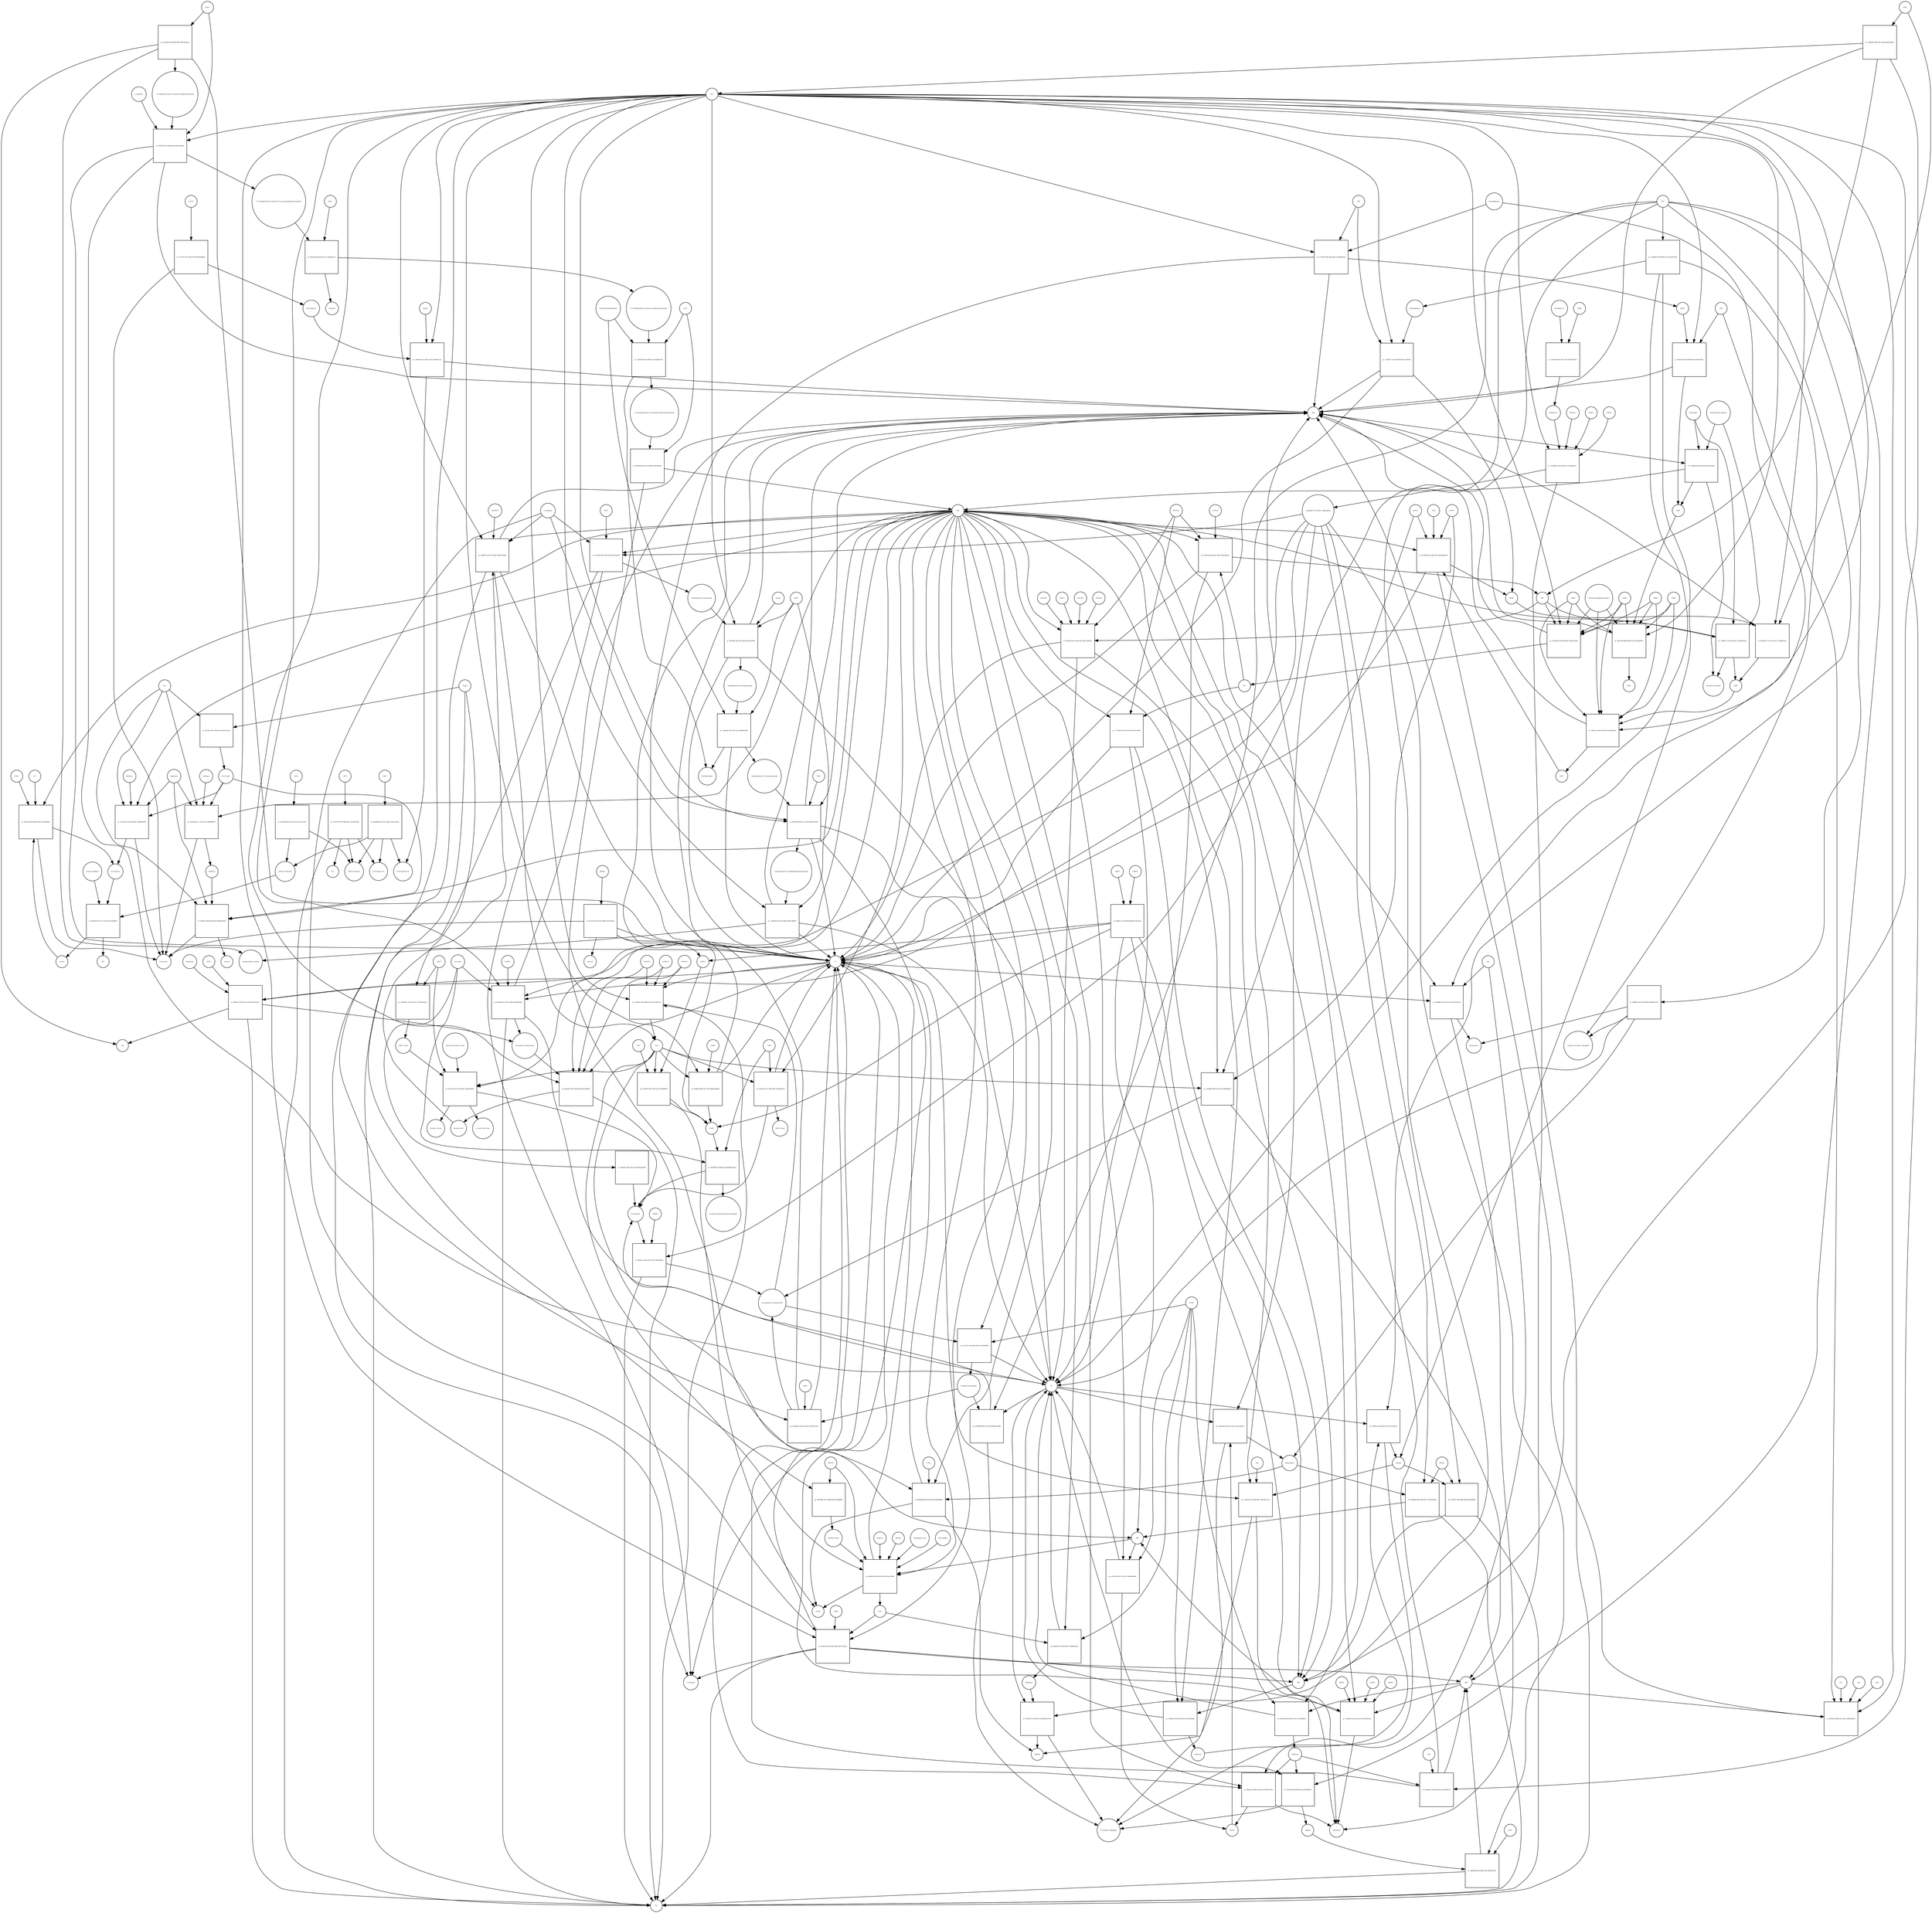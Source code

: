 strict digraph  {
"pr_57cc67c5-f9f7-44ee-8370-649612ebd8d5" [annotation="", bipartite=1, cls=process, fontsize=4, label="pr_57cc67c5-f9f7-44ee-8370-649612ebd8d5", shape=square];
"D-Galactose" [annotation="urn_miriam_obo.chebi_CHEBI%3A27667|urn_miriam_pubchem.compound_439353", bipartite=0, cls="simple chemical", fontsize=4, label="D-Galactose", shape=circle];
"Î±-D-Galactose" [annotation="urn_miriam_obo.chebi_CHEBI%3A28061|urn_miriam_pubchem.compound_439357", bipartite=0, cls="simple chemical", fontsize=4, label="Î±-D-Galactose", shape=circle];
GALM [annotation="", bipartite=0, cls=macromolecule, fontsize=4, label=GALM, shape=circle];
"pr_ce6d9ae0-4c3e-45dc-a419-23ce887a373a" [annotation="", bipartite=1, cls=process, fontsize=4, label="pr_ce6d9ae0-4c3e-45dc-a419-23ce887a373a", shape=square];
"Î±-D-Galactose-1P" [annotation="urn_miriam_obo.chebi_CHEBI%3A17973|urn_miriam_pubchem.compound_123912", bipartite=0, cls="simple chemical", fontsize=4, label="Î±-D-Galactose-1P", shape=circle];
GALK1 [annotation="", bipartite=0, cls=macromolecule, fontsize=4, label=GALK1, shape=circle];
ATP [annotation="urn_miriam_obo.chebi_CHEBI%3A15422|urn_miriam_pubchem.compound_5957", bipartite=0, cls="simple chemical", fontsize=4, label=ATP, shape=circle];
ADP [annotation="urn_miriam_obo.chebi_CHEBI%3A16761|urn_miriam_pubchem.compound_6022", bipartite=0, cls="simple chemical", fontsize=4, label=ADP, shape=circle];
"pr_dea9b64d-6ecf-429c-a8b4-31534cc6b19d" [annotation="", bipartite=1, cls=process, fontsize=4, label="pr_dea9b64d-6ecf-429c-a8b4-31534cc6b19d", shape=square];
"UDP-Î±-D-Galactose" [annotation="urn_miriam_obo.chebi_CHEBI%3A66914|urn_miriam_pubchem.compound_18068", bipartite=0, cls="simple chemical", fontsize=4, label="UDP-Î±-D-Galactose", shape=circle];
GALT [annotation="", bipartite=0, cls=macromolecule, fontsize=4, label=GALT, shape=circle];
"UDP-Î±-D-Glucose" [annotation="urn_miriam_obo.chebi_CHEBI%3A46229|urn_miriam_pubchem.compound_8629", bipartite=0, cls="simple chemical", fontsize=4, label="UDP-Î±-D-Glucose", shape=circle];
"Î±-D-Glucose-1-P" [annotation="urn_miriam_obo.chebi_CHEBI%3A29042|urn_miriam_pubchem.compound_439165", bipartite=0, cls="simple chemical", fontsize=4, label="Î±-D-Glucose-1-P", shape=circle];
"pr_782173d7-397b-482b-bbc7-5ee36c647b97" [annotation="", bipartite=1, cls=process, fontsize=4, label="pr_782173d7-397b-482b-bbc7-5ee36c647b97", shape=square];
UGP2 [annotation="", bipartite=0, cls=macromolecule, fontsize=4, label=UGP2, shape=circle];
PPi [annotation="urn_miriam_obo.chebi_CHEBI%3A18361|urn_miriam_pubchem.compound_644102", bipartite=0, cls="simple chemical", fontsize=4, label=PPi, shape=circle];
UTP [annotation="urn_miriam_obo.chebi_CHEBI%3A15713|urn_miriam_pubchem.compound_6133", bipartite=0, cls="simple chemical", fontsize=4, label=UTP, shape=circle];
"pr_a55d73ab-6075-4ca3-a11e-2e51cebc16f1" [annotation="", bipartite=1, cls=process, fontsize=4, label="pr_a55d73ab-6075-4ca3-a11e-2e51cebc16f1", shape=square];
GALE [annotation="", bipartite=0, cls=macromolecule, fontsize=4, label=GALE, shape=circle];
Lactose [annotation="urn_miriam_obo.chebi_CHEBI%3A17716|urn_miriam_pubchem.compound_440995", bipartite=0, cls="simple chemical", fontsize=4, label=Lactose, shape=circle];
"pr_3827e232-8249-49de-95fb-702c5856282a" [annotation="", bipartite=1, cls=process, fontsize=4, label="pr_3827e232-8249-49de-95fb-702c5856282a", shape=square];
GLB1 [annotation="", bipartite=0, cls=macromolecule, fontsize=4, label=GLB1, shape=circle];
LCT [annotation="", bipartite=0, cls=macromolecule, fontsize=4, label=LCT, shape=circle];
H2O [annotation="urn_miriam_obo.chebi_CHEBI%3A15377|urn_miriam_pubchem.compound_962", bipartite=0, cls="simple chemical", fontsize=4, label=H2O, shape=circle];
"Î±-D-Glucose" [annotation="urn_miriam_obo.chebi_CHEBI%3A28102|urn_miriam_pubchem.compound_79025", bipartite=0, cls="simple chemical", fontsize=4, label="Î±-D-Glucose", shape=circle];
"pr_f5ce71de-5102-4c6c-888a-07f1012fa9cd" [annotation="", bipartite=1, cls=process, fontsize=4, label="pr_f5ce71de-5102-4c6c-888a-07f1012fa9cd", shape=square];
Galacitol [annotation="urn_miriam_obo.chebi_CHEBI%3A16813|urn_miriam_pubchem.compound_11850", bipartite=0, cls="simple chemical", fontsize=4, label=Galacitol, shape=circle];
AKR1B1 [annotation="", bipartite=0, cls=macromolecule, fontsize=4, label=AKR1B1, shape=circle];
NADP [annotation="urn_miriam_obo.chebi_CHEBI%3A18009|urn_miriam_pubchem.compound_5886", bipartite=0, cls="simple chemical", fontsize=4, label=NADP, shape=circle];
NADPH [annotation="urn_miriam_obo.chebi_CHEBI%3A16474|urn_miriam_pubchem.compound_5884", bipartite=0, cls="simple chemical", fontsize=4, label=NADPH, shape=circle];
H [annotation="urn_miriam_obo.chebi_CHEBI%3A24636|urn_miriam_pubchem.compound_1038", bipartite=0, cls="simple chemical", fontsize=4, label=H, shape=circle];
Melibiose [annotation="urn_miriam_obo.chebi_CHEBI%3A28053|urn_miriam_pubchem.compound_440658", bipartite=0, cls="simple chemical", fontsize=4, label=Melibiose, shape=circle];
"pr_247ef52a-5733-4293-84d1-74bb82db3f5b" [annotation="", bipartite=1, cls=process, fontsize=4, label="pr_247ef52a-5733-4293-84d1-74bb82db3f5b", shape=square];
GLA [annotation="", bipartite=0, cls=macromolecule, fontsize=4, label=GLA, shape=circle];
GLA_Nsp14 [annotation="", bipartite=0, cls=complex, fontsize=4, label=GLA_Nsp14, shape=circle];
Migalastat [annotation="urn_miriam_pubmed_10866822|urn_miriam_obo.chebi_CHEBI%3A135923|urn_miriam_pubchem.compound_176077", bipartite=0, cls="simple chemical", fontsize=4, label=Migalastat, shape=circle];
Raffinose [annotation="urn_miriam_obo.chebi_CHEBI%3A16634|urn_miriam_pubchem.compound_439242", bipartite=0, cls="simple chemical", fontsize=4, label=Raffinose, shape=circle];
"pr_bd3f12a5-4b63-4bfe-bbf2-b24b9ed292db" [annotation="", bipartite=1, cls=process, fontsize=4, label="pr_bd3f12a5-4b63-4bfe-bbf2-b24b9ed292db", shape=square];
Sucrose [annotation="urn_miriam_obo.chebi_CHEBI%3A17992|urn_miriam_pubchem.compound_5988", bipartite=0, cls="simple chemical", fontsize=4, label=Sucrose, shape=circle];
"pr_b86cf5a0-85c7-4717-95ea-b5221030d56f" [annotation="", bipartite=1, cls=process, fontsize=4, label="pr_b86cf5a0-85c7-4717-95ea-b5221030d56f", shape=square];
"lactose synthetase" [annotation="", bipartite=0, cls=complex, fontsize=4, label="lactose synthetase", shape=circle];
UDP [annotation="urn_miriam_obo.chebi_CHEBI%3A17659|urn_miriam_pubchem.compound_6031", bipartite=0, cls="simple chemical", fontsize=4, label=UDP, shape=circle];
Stachyose [annotation="urn_miriam_obo.chebi_CHEBI%3A17164|urn_miriam_pubchem.compound_439531", bipartite=0, cls="simple chemical", fontsize=4, label=Stachyose, shape=circle];
"pr_b7be5a4d-acc7-4c39-97ee-cabb8df6f870" [annotation="", bipartite=1, cls=process, fontsize=4, label="pr_b7be5a4d-acc7-4c39-97ee-cabb8df6f870", shape=square];
NAD [annotation="urn_miriam_obo.chebi_CHEBI%3A15846|urn_miriam_pubchem.compound_5892", bipartite=0, cls="simple chemical", fontsize=4, label=NAD, shape=circle];
"pr_f78b4d22-8f65-432c-9353-84d52a9366a8" [annotation="", bipartite=1, cls=process, fontsize=4, label="pr_f78b4d22-8f65-432c-9353-84d52a9366a8", shape=square];
NADK [annotation="", bipartite=0, cls=macromolecule, fontsize=4, label=NADK, shape=circle];
"pr_a76523ff-183e-4745-aa55-e255f58d674f" [annotation="", bipartite=1, cls=process, fontsize=4, label="pr_a76523ff-183e-4745-aa55-e255f58d674f", shape=square];
NADH [annotation="urn_miriam_obo.chebi_CHEBI%3A16908|urn_miriam_pubchem.compound_439153", bipartite=0, cls="simple chemical", fontsize=4, label=NADH, shape=circle];
NNT [annotation="", bipartite=0, cls=macromolecule, fontsize=4, label=NNT, shape=circle];
"Deamino-NAD" [annotation="urn_miriam_obo.chebi_CHEBI%3A18304|urn_miriam_pubchem.compound_135421870", bipartite=0, cls="simple chemical", fontsize=4, label="Deamino-NAD", shape=circle];
"pr_b506f774-0c09-4cf5-9bd7-5985872adfd2" [annotation="", bipartite=1, cls=process, fontsize=4, label="pr_b506f774-0c09-4cf5-9bd7-5985872adfd2", shape=square];
NADSYN1 [annotation=urn_miriam_pubmed_12547821, bipartite=0, cls=macromolecule, fontsize=4, label=NADSYN1, shape=circle];
"L-Glutamine" [annotation="urn_miriam_obo.chebi_CHEBI%3A18050|urn_miriam_pubchem.compound_5961", bipartite=0, cls="simple chemical", fontsize=4, label="L-Glutamine", shape=circle];
"L-Glutamate" [annotation="urn_miriam_obo.chebi_CHEBI%3A16015|urn_miriam_pubchem.compound_33032", bipartite=0, cls="simple chemical", fontsize=4, label="L-Glutamate", shape=circle];
"Nicotinamide D-ribonucleotide" [annotation="urn_miriam_obo.chebi_CHEBI%3A16171|urn_miriam_pubchem.compound_14180", bipartite=0, cls="simple chemical", fontsize=4, label="Nicotinamide D-ribonucleotide", shape=circle];
"pr_e136529c-03bd-4d49-b13b-a7e9c2262148" [annotation="", bipartite=1, cls=process, fontsize=4, label="pr_e136529c-03bd-4d49-b13b-a7e9c2262148", shape=square];
NMNAT2 [annotation=urn_miriam_pubmed_12359228, bipartite=0, cls=macromolecule, fontsize=4, label=NMNAT2, shape=circle];
NMNAT1 [annotation=urn_miriam_pubmed_12359228, bipartite=0, cls=macromolecule, fontsize=4, label=NMNAT1, shape=circle];
NMNAT3 [annotation=urn_miriam_pubmed_17402747, bipartite=0, cls=macromolecule, fontsize=4, label=NMNAT3, shape=circle];
"pr_fa33d2b5-66f6-43aa-af7d-e3ffd0fb8a28" [annotation="", bipartite=1, cls=process, fontsize=4, label="pr_fa33d2b5-66f6-43aa-af7d-e3ffd0fb8a28", shape=square];
ENPP1 [annotation="", bipartite=0, cls=macromolecule, fontsize=4, label=ENPP1, shape=circle];
ENPP3 [annotation="", bipartite=0, cls=macromolecule, fontsize=4, label=ENPP3, shape=circle];
AMP [annotation="urn_miriam_obo.chebi_CHEBI%3A16027|urn_miriam_pubchem.compound_6083", bipartite=0, cls="simple chemical", fontsize=4, label=AMP, shape=circle];
"N-Ribosyl-nicotinamide" [annotation="urn_miriam_obo.chebi_CHEBI%3A15927|urn_miriam_pubchem.compound_439924", bipartite=0, cls="simple chemical", fontsize=4, label="N-Ribosyl-nicotinamide", shape=circle];
"pr_fa93a4d1-3a0f-4c54-93e1-e8c18307ce45" [annotation="", bipartite=1, cls=process, fontsize=4, label="pr_fa93a4d1-3a0f-4c54-93e1-e8c18307ce45", shape=square];
NRK1 [annotation="", bipartite=0, cls=macromolecule, fontsize=4, label=NRK1, shape=circle];
"pr_cbcc5519-7e04-4d65-8d19-e5b14500662a" [annotation="", bipartite=1, cls=process, fontsize=4, label="pr_cbcc5519-7e04-4d65-8d19-e5b14500662a", shape=square];
NT5E [annotation=urn_miriam_pubmed_2848759, bipartite=0, cls=macromolecule, fontsize=4, label=NT5E, shape=circle];
Pi [annotation="urn_miriam_obo.chebi_CHEBI%3A18367|urn_miriam_pubchem.compound_1061", bipartite=0, cls="simple chemical", fontsize=4, label=Pi, shape=circle];
Nicotinate [annotation="urn_miriam_obo.chebi_CHEBI%3A32544|urn_miriam_pubchem.compound_937", bipartite=0, cls="simple chemical", fontsize=4, label=Nicotinate, shape=circle];
"pr_24f37889-cf7b-48b2-a4c9-8a568aea7811" [annotation="", bipartite=1, cls=process, fontsize=4, label="pr_24f37889-cf7b-48b2-a4c9-8a568aea7811", shape=square];
Nicotinamide [annotation="urn_miriam_obo.chebi_CHEBI%3A17154|urn_miriam_pubchem.compound_936", bipartite=0, cls="simple chemical", fontsize=4, label=Nicotinamide, shape=circle];
CD38 [annotation=urn_miriam_pubmed_16690024, bipartite=0, cls=macromolecule, fontsize=4, label=CD38, shape=circle];
"nicotinate-adenine dinucleotide phosphate" [annotation="urn_miriam_obo.chebi_CHEBI%3A75967|urn_miriam_pubchem.compound_71768143", bipartite=0, cls="simple chemical", fontsize=4, label="nicotinate-adenine dinucleotide phosphate", shape=circle];
"pr_0036b1c2-4de3-4071-8333-2c6feb8878af" [annotation="", bipartite=1, cls=process, fontsize=4, label="pr_0036b1c2-4de3-4071-8333-2c6feb8878af", shape=square];
NAMPT [annotation="", bipartite=0, cls=macromolecule, fontsize=4, label=NAMPT, shape=circle];
"5-phospho-Î±-D-ribose 1-diphosphate" [annotation="urn_miriam_obo.chebi_CHEBI%3A17111|urn_miriam_pubchem.compound_7339", bipartite=0, cls="simple chemical", fontsize=4, label="5-phospho-Î±-D-ribose 1-diphosphate", shape=circle];
"pr_d710f49b-9901-431e-9f18-698566c2edb4" [annotation="", bipartite=1, cls=process, fontsize=4, label="pr_d710f49b-9901-431e-9f18-698566c2edb4", shape=square];
PNP [annotation="", bipartite=0, cls=macromolecule, fontsize=4, label=PNP, shape=circle];
"Î±-D-Ribose 1-phosphate" [annotation="urn_miriam_obo.chebi_CHEBI%3A16300|urn_miriam_pubchem.compound_439236", bipartite=0, cls="simple chemical", fontsize=4, label="Î±-D-Ribose 1-phosphate", shape=circle];
"pr_0c2c35a1-0ee3-46c0-98e1-e242afe98983" [annotation="", bipartite=1, cls=process, fontsize=4, label="pr_0c2c35a1-0ee3-46c0-98e1-e242afe98983", shape=square];
SIRT5 [annotation=urn_miriam_pubmed_17694089, bipartite=0, cls=macromolecule, fontsize=4, label=SIRT5, shape=circle];
SIRT5_Nsp14 [annotation="", bipartite=0, cls=complex, fontsize=4, label=SIRT5_Nsp14, shape=circle];
"Histone N6-acetyl-L-lysine" [annotation="urn_miriam_pubchem.substance_5094", bipartite=0, cls="simple chemical", fontsize=4, label="Histone N6-acetyl-L-lysine", shape=circle];
"O-Acetyl-ADP-ribose" [annotation="urn_miriam_obo.chebi_CHEBI%3A76279|urn_miriam_pubchem.compound_72193709", bipartite=0, cls="simple chemical", fontsize=4, label="O-Acetyl-ADP-ribose", shape=circle];
"Histone-L-lysine" [annotation="urn_miriam_obo.chebi_CHEBI%3A5738|urn_miriam_pubchem.substance_5447|urn_miriam_pubchem.substance_223439948", bipartite=0, cls="simple chemical", fontsize=4, label="Histone-L-lysine", shape=circle];
"pr_0101d21a-3cca-4342-806c-2e03dc85b17c" [annotation="", bipartite=1, cls=process, fontsize=4, label="pr_0101d21a-3cca-4342-806c-2e03dc85b17c", shape=square];
"ADP-D-ribose" [annotation="urn_miriam_obo.chebi_CHEBI%3A16960|urn_miriam_pubchem.compound_33576", bipartite=0, cls="simple chemical", fontsize=4, label="ADP-D-ribose", shape=circle];
"Nicotinate D-ribonucleotide" [annotation="urn_miriam_obo.chebi_CHEBI%3A15763|urn_miriam_pubchem.compound_121992", bipartite=0, cls="simple chemical", fontsize=4, label="Nicotinate D-ribonucleotide", shape=circle];
"pr_8e5445b3-7bbe-4366-8e82-dbcf1596263e" [annotation="", bipartite=1, cls=process, fontsize=4, label="pr_8e5445b3-7bbe-4366-8e82-dbcf1596263e", shape=square];
Quinolinate [annotation="urn_miriam_obo.chebi_CHEBI%3A16675|urn_miriam_pubchem.compound_1066", bipartite=0, cls="simple chemical", fontsize=4, label=Quinolinate, shape=circle];
"pr_080de3c8-0d76-487e-a239-fe4507e20367" [annotation="", bipartite=1, cls=process, fontsize=4, label="pr_080de3c8-0d76-487e-a239-fe4507e20367", shape=square];
QPRT [annotation="", bipartite=0, cls=macromolecule, fontsize=4, label=QPRT, shape=circle];
CO2 [annotation="urn_miriam_obo.chebi_CHEBI%3A16526|urn_miriam_pubchem.compound_280", bipartite=0, cls="simple chemical", fontsize=4, label=CO2, shape=circle];
"pr_081ed6a9-f417-4f57-a860-03a6f6d14069" [annotation="", bipartite=1, cls=process, fontsize=4, label="pr_081ed6a9-f417-4f57-a860-03a6f6d14069", shape=square];
NAPRT1 [annotation="", bipartite=0, cls=macromolecule, fontsize=4, label=NAPRT1, shape=circle];
"pr_4562df7a-30bc-46c2-af1f-d5410aa546d5" [annotation="", bipartite=1, cls=process, fontsize=4, label="pr_4562df7a-30bc-46c2-af1f-d5410aa546d5", shape=square];
"Î±D-Ribose 1P" [annotation="urn_miriam_obo.chebi_CHEBI%3A16300|urn_miriam_pubchem.compound_439236", bipartite=0, cls="simple chemical", fontsize=4, label="Î±D-Ribose 1P", shape=circle];
"pr_190c0744-86a7-4183-a743-a9667455331f" [annotation="", bipartite=1, cls=process, fontsize=4, label="pr_190c0744-86a7-4183-a743-a9667455331f", shape=square];
"D-Ribose 5P" [annotation="urn_miriam_obo.chebi_CHEBI%3A78679|urn_miriam_pubchem.compound_439167", bipartite=0, cls="simple chemical", fontsize=4, label="D-Ribose 5P", shape=circle];
PGM2 [annotation="", bipartite=0, cls=macromolecule, fontsize=4, label=PGM2, shape=circle];
"pr_2e24d6f5-5316-453d-b921-137f420a6752" [annotation="", bipartite=1, cls=process, fontsize=4, label="pr_2e24d6f5-5316-453d-b921-137f420a6752", shape=square];
PRPS1 [annotation="", bipartite=0, cls=macromolecule, fontsize=4, label=PRPS1, shape=circle];
PRPS2 [annotation="", bipartite=0, cls=macromolecule, fontsize=4, label=PRPS2, shape=circle];
PRPS1L1 [annotation="", bipartite=0, cls=macromolecule, fontsize=4, label=PRPS1L1, shape=circle];
"pr_7fcd18e8-4f55-4168-8550-af1f2dcd4392" [annotation="", bipartite=1, cls=process, fontsize=4, label="pr_7fcd18e8-4f55-4168-8550-af1f2dcd4392", shape=square];
"5-phospho-beta-D-ribosylamine" [annotation="urn_miriam_obo.chebi_CHEBI%3A37737|urn_miriam_pubchem.compound_439905", bipartite=0, cls="simple chemical", fontsize=4, label="5-phospho-beta-D-ribosylamine", shape=circle];
PPAT [annotation="", bipartite=0, cls=macromolecule, fontsize=4, label=PPAT, shape=circle];
"pr_2f9a785b-454e-4b12-89b4-361feea35590" [annotation="", bipartite=1, cls=process, fontsize=4, label="pr_2f9a785b-454e-4b12-89b4-361feea35590", shape=square];
"5-phospho-beta-D-ribosylglycinamide" [annotation="urn_miriam_obo.chebi_CHEBI%3A143788|urn_miriam_pubchem.compound_129630972", bipartite=0, cls="simple chemical", fontsize=4, label="5-phospho-beta-D-ribosylglycinamide", shape=circle];
GART [annotation="", bipartite=0, cls=macromolecule, fontsize=4, label=GART, shape=circle];
Glycine [annotation="urn_miriam_obo.chebi_CHEBI%3A15428|urn_miriam_pubchem.compound_750", bipartite=0, cls="simple chemical", fontsize=4, label=Glycine, shape=circle];
"pr_a74ba0a4-e191-4b87-a5a4-1f6080e2f683" [annotation="", bipartite=1, cls=process, fontsize=4, label="pr_a74ba0a4-e191-4b87-a5a4-1f6080e2f683", shape=square];
"5-phosphoribosyl-N-formylglycinamide" [annotation="urn_miriam_pubchem.compound_129652037", bipartite=0, cls="simple chemical", fontsize=4, label="5-phosphoribosyl-N-formylglycinamide", shape=circle];
"10-Formyltetrahydrofolate" [annotation="urn_miriam_obo.chebi_CHEBI%3A15637|urn_miriam_pubchem.compound_135450591", bipartite=0, cls="simple chemical", fontsize=4, label="10-Formyltetrahydrofolate", shape=circle];
Tetrahydrofolate [annotation="urn_miriam_obo.chebi_CHEBI%3A67016|urn_miriam_pubchem.compound_135444742", bipartite=0, cls="simple chemical", fontsize=4, label=Tetrahydrofolate, shape=circle];
"pr_8f016168-0fbb-427c-9302-d9821601dc89" [annotation="", bipartite=1, cls=process, fontsize=4, label="pr_8f016168-0fbb-427c-9302-d9821601dc89", shape=square];
"2-(Formamido)-N1-(5'-phosphoribosyl)acetamidine" [annotation="urn_miriam_pubchem.compound_5462266", bipartite=0, cls="simple chemical", fontsize=4, label="2-(Formamido)-N1-(5'-phosphoribosyl)acetamidine", shape=circle];
PFAS [annotation="", bipartite=0, cls=macromolecule, fontsize=4, label=PFAS, shape=circle];
"pr_c352ba43-91eb-4c82-860e-3dbd17000fe5" [annotation="", bipartite=1, cls=process, fontsize=4, label="pr_c352ba43-91eb-4c82-860e-3dbd17000fe5", shape=square];
"Aminoimidazole ribotide" [annotation="urn_miriam_obo.chebi_CHEBI%3A138560|urn_miriam_pubchem.compound_161500", bipartite=0, cls="simple chemical", fontsize=4, label="Aminoimidazole ribotide", shape=circle];
"pr_dcdce0e6-1966-4028-9829-a0697aa4ed2a" [annotation="", bipartite=1, cls=process, fontsize=4, label="pr_dcdce0e6-1966-4028-9829-a0697aa4ed2a", shape=square];
"1-(5-Phospho-D-ribosyl)-5-amino-4-imidazolecarboxylate" [annotation="urn_miriam_obo.chebi_CHEBI%3A28413|urn_miriam_pubchem.compound_165388", bipartite=0, cls="simple chemical", fontsize=4, label="1-(5-Phospho-D-ribosyl)-5-amino-4-imidazolecarboxylate", shape=circle];
PAICS [annotation="", bipartite=0, cls=macromolecule, fontsize=4, label=PAICS, shape=circle];
"pr_505622f8-10e1-4b49-bbc8-3a0ce7fabd54" [annotation="", bipartite=1, cls=process, fontsize=4, label="pr_505622f8-10e1-4b49-bbc8-3a0ce7fabd54", shape=square];
"1-(5'-Phosphoribosyl)-5-amino-4-(N-succinocarboxamide)-imidazole" [annotation="urn_miriam_obo.chebi_CHEBI%3A18319|urn_miriam_pubchem.compound_160666", bipartite=0, cls="simple chemical", fontsize=4, label="1-(5'-Phosphoribosyl)-5-amino-4-(N-succinocarboxamide)-imidazole", shape=circle];
"L-Aspartate" [annotation="urn_miriam_obo.chebi_CHEBI%3A17053|urn_miriam_pubchem.compound_5960", bipartite=0, cls="simple chemical", fontsize=4, label="L-Aspartate", shape=circle];
"pr_03ceee96-da44-452c-9cac-3f2bdafecc2f" [annotation="", bipartite=1, cls=process, fontsize=4, label="pr_03ceee96-da44-452c-9cac-3f2bdafecc2f", shape=square];
"1-(5'-Phosphoribosyl)-5-amino-4-imidazolecarboxamide" [annotation="urn_miriam_obo.chebi_CHEBI%3A18406|urn_miriam_pubchem.compound_65110", bipartite=0, cls="simple chemical", fontsize=4, label="1-(5'-Phosphoribosyl)-5-amino-4-imidazolecarboxamide", shape=circle];
ADSL [annotation="", bipartite=0, cls=macromolecule, fontsize=4, label=ADSL, shape=circle];
Fumarate [annotation="urn_miriam_obo.chebi_CHEBI%3A29806|urn_miriam_pubchem.compound_5460307", bipartite=0, cls="simple chemical", fontsize=4, label=Fumarate, shape=circle];
"pr_ced19c89-4a2a-42db-9e7a-eed26f0aa378" [annotation="", bipartite=1, cls=process, fontsize=4, label="pr_ced19c89-4a2a-42db-9e7a-eed26f0aa378", shape=square];
"1-(5'-Phosphoribosyl)-5-formamido-4-imidazolecarboxamide" [annotation="urn_miriam_obo.chebi_CHEBI%3A18381|urn_miriam_pubchem.compound_166760", bipartite=0, cls="simple chemical", fontsize=4, label="1-(5'-Phosphoribosyl)-5-formamido-4-imidazolecarboxamide", shape=circle];
ATIC [annotation="", bipartite=0, cls=macromolecule, fontsize=4, label=ATIC, shape=circle];
"pr_49d4518d-82e3-4a7d-9bb8-24545353bb7b" [annotation="", bipartite=1, cls=process, fontsize=4, label="pr_49d4518d-82e3-4a7d-9bb8-24545353bb7b", shape=square];
IMP [annotation="urn_miriam_obo.chebi_CHEBI%3A17202|urn_miriam_pubchem.compound_135398640", bipartite=0, cls="simple chemical", fontsize=4, label=IMP, shape=circle];
"pr_d6c88183-be80-4cd1-807e-44ac4e163046" [annotation="", bipartite=1, cls=process, fontsize=4, label="pr_d6c88183-be80-4cd1-807e-44ac4e163046", shape=square];
XMP [annotation="urn_miriam_obo.chebi_CHEBI%3A15652|urn_miriam_pubchem.compound_73323", bipartite=0, cls="simple chemical", fontsize=4, label=XMP, shape=circle];
IMPDH1 [annotation="", bipartite=0, cls=macromolecule, fontsize=4, label=IMPDH1, shape=circle];
IMPDH2 [annotation="", bipartite=0, cls=macromolecule, fontsize=4, label=IMPDH2, shape=circle];
IMPDH2_Nsp14 [annotation="", bipartite=0, cls=complex, fontsize=4, label=IMPDH2_Nsp14, shape=circle];
"Mycophenolic acid" [annotation="urn_miriam_pubmed_5799033|urn_miriam_obo.chebi_CHEBI%3A168396|urn_miriam_pubchem.compound_446541", bipartite=0, cls="simple chemical", fontsize=4, label="Mycophenolic acid", shape=circle];
Merimepodib [annotation="urn_miriam_pubmed_10878288|urn_miriam_pubchem.compound_53241", bipartite=0, cls="simple chemical", fontsize=4, label=Merimepodib, shape=circle];
Ribavirin [annotation="urn_miriam_pubmed_22555152|urn_miriam_obo.chebi_CHEBI%3A63580|urn_miriam_pubchem.compound_37542", bipartite=0, cls="simple chemical", fontsize=4, label=Ribavirin, shape=circle];
"pr_e9a0c91e-4f21-4b02-add8-73d75717ebc6" [annotation="", bipartite=1, cls=process, fontsize=4, label="pr_e9a0c91e-4f21-4b02-add8-73d75717ebc6", shape=square];
GMP [annotation="urn_miriam_obo.chebi_CHEBI%3A17345|urn_miriam_pubchem.compound_135398631", bipartite=0, cls="simple chemical", fontsize=4, label=GMP, shape=circle];
GMPS [annotation=urn_miriam_pubmed_8089153, bipartite=0, cls=macromolecule, fontsize=4, label=GMPS, shape=circle];
"pr_c6a49687-d66a-4e0c-ab65-685a5b1bdd13" [annotation="", bipartite=1, cls=process, fontsize=4, label="pr_c6a49687-d66a-4e0c-ab65-685a5b1bdd13", shape=square];
GDP [annotation="urn_miriam_obo.chebi_CHEBI%3A17552|urn_miriam_pubchem.compound_135398619", bipartite=0, cls="simple chemical", fontsize=4, label=GDP, shape=circle];
GUK1 [annotation=urn_miriam_pubmed_8663313, bipartite=0, cls=macromolecule, fontsize=4, label=GUK1, shape=circle];
"pr_c26678ad-5a1f-4694-8a6c-9a16bc51260f" [annotation="", bipartite=1, cls=process, fontsize=4, label="pr_c26678ad-5a1f-4694-8a6c-9a16bc51260f", shape=square];
GTP [annotation="urn_miriam_obo.chebi_CHEBI%3A15996|urn_miriam_pubchem.compound_35398633", bipartite=0, cls="simple chemical", fontsize=4, label=GTP, shape=circle];
NME3 [annotation="", bipartite=0, cls=macromolecule, fontsize=4, label=NME3, shape=circle];
"Nucleoside diphosphate kinase" [annotation="", bipartite=0, cls=complex, fontsize=4, label="Nucleoside diphosphate kinase", shape=circle];
NME5 [annotation="", bipartite=0, cls=macromolecule, fontsize=4, label=NME5, shape=circle];
NME6 [annotation="", bipartite=0, cls=macromolecule, fontsize=4, label=NME6, shape=circle];
NME7 [annotation="", bipartite=0, cls=macromolecule, fontsize=4, label=NME7, shape=circle];
"pr_1a96fb71-152e-4ae8-bd71-c002036935f2" [annotation="", bipartite=1, cls=process, fontsize=4, label="pr_1a96fb71-152e-4ae8-bd71-c002036935f2", shape=square];
dGDP [annotation="urn_miriam_obo.chebi_CHEBI%3A28862|urn_miriam_pubchem.compound_135398595", bipartite=0, cls="simple chemical", fontsize=4, label=dGDP, shape=circle];
"ribonucleoside reductase" [annotation="", bipartite=0, cls=complex, fontsize=4, label="ribonucleoside reductase", shape=circle];
Thioredoxin [annotation="urn_miriam_obo.chebi_CHEBI%3A15033|urn_miriam_pubchem.substance_223441017|urn_miriam_pubchem.substance_3635", bipartite=0, cls="simple chemical", fontsize=4, label=Thioredoxin, shape=circle];
"Thioredoxin disulfide" [annotation="urn_miriam_obo.chebi_CHEBI%3A18191|urn_miriam_pubchem.substance_11533266|urn_miriam_pubchem.substance_3636", bipartite=0, cls="simple chemical", fontsize=4, label="Thioredoxin disulfide", shape=circle];
"pr_efffa2bc-390a-4706-99b0-b3ef3e6f9e41" [annotation="", bipartite=1, cls=process, fontsize=4, label="pr_efffa2bc-390a-4706-99b0-b3ef3e6f9e41", shape=square];
dGTP [annotation="urn_miriam_obo.chebi_CHEBI%3A16497|urn_miriam_pubchem.compound_135398599", bipartite=0, cls="simple chemical", fontsize=4, label=dGTP, shape=circle];
dGMP [annotation="urn_miriam_obo.chebi_CHEBI%3A16192|urn_miriam_pubchem.compound_135398597", bipartite=0, cls="simple chemical", fontsize=4, label=dGMP, shape=circle];
"pr_440536ac-a7a1-4c1e-8ac1-fc748b0b191b" [annotation="", bipartite=1, cls=process, fontsize=4, label="pr_440536ac-a7a1-4c1e-8ac1-fc748b0b191b", shape=square];
Deoxyguanosine [annotation="urn_miriam_obo.chebi_CHEBI%3A17172|urn_miriam_pubchem.compound_135398592", bipartite=0, cls="simple chemical", fontsize=4, label=Deoxyguanosine, shape=circle];
"pr_c73ffb31-71c0-4d7d-8e6f-be01cc78e368" [annotation="", bipartite=1, cls=process, fontsize=4, label="pr_c73ffb31-71c0-4d7d-8e6f-be01cc78e368", shape=square];
DCK [annotation="", bipartite=0, cls=macromolecule, fontsize=4, label=DCK, shape=circle];
"pr_c5da480e-1940-4994-b7a7-fe5a61457069" [annotation="", bipartite=1, cls=process, fontsize=4, label="pr_c5da480e-1940-4994-b7a7-fe5a61457069", shape=square];
Guanine [annotation="urn_miriam_obo.chebi_CHEBI%3A16235|urn_miriam_pubchem.compound_135398634", bipartite=0, cls="simple chemical", fontsize=4, label=Guanine, shape=circle];
"2-deoxy-Î±-D-ribose 1-phosphate" [annotation="urn_miriam_obo.chebi_CHEBI%3A28542|urn_miriam_pubchem.compound_439287", bipartite=0, cls="simple chemical", fontsize=4, label="2-deoxy-Î±-D-ribose 1-phosphate", shape=circle];
"pr_4a748449-a2ef-48e9-8410-9a4e69db3e26" [annotation="", bipartite=1, cls=process, fontsize=4, label="pr_4a748449-a2ef-48e9-8410-9a4e69db3e26", shape=square];
ITPA [annotation="", bipartite=0, cls=macromolecule, fontsize=4, label=ITPA, shape=circle];
"pr_273973fc-a19b-4d86-b596-34eff5df6e48" [annotation="", bipartite=1, cls=process, fontsize=4, label="pr_273973fc-a19b-4d86-b596-34eff5df6e48", shape=square];
HPRT1 [annotation="", bipartite=0, cls=macromolecule, fontsize=4, label=HPRT1, shape=circle];
Guanosine [annotation="urn_miriam_obo.chebi_CHEBI%3A16750|urn_miriam_pubchem.compound_135398635", bipartite=0, cls="simple chemical", fontsize=4, label=Guanosine, shape=circle];
"pr_b70f7bf1-a5ba-4d5e-b3f7-dc7a573b1b75" [annotation="", bipartite=1, cls=process, fontsize=4, label="pr_b70f7bf1-a5ba-4d5e-b3f7-dc7a573b1b75", shape=square];
"pr_219be42e-4854-492a-9e31-3fca831853d8" [annotation="", bipartite=1, cls=process, fontsize=4, label="pr_219be42e-4854-492a-9e31-3fca831853d8", shape=square];
"pr_a5a9ae5e-bb5b-460c-90b1-9e23852db2ce" [annotation="", bipartite=1, cls=process, fontsize=4, label="pr_a5a9ae5e-bb5b-460c-90b1-9e23852db2ce", shape=square];
ENTPD2 [annotation="", bipartite=0, cls=macromolecule, fontsize=4, label=ENTPD2, shape=circle];
NTPCR [annotation="", bipartite=0, cls=macromolecule, fontsize=4, label=NTPCR, shape=circle];
"pr_c1722d4f-3c9a-4241-bfef-d594739c2844" [annotation="", bipartite=1, cls=process, fontsize=4, label="pr_c1722d4f-3c9a-4241-bfef-d594739c2844", shape=square];
"pr_8f5ad31d-eda1-48aa-a607-6da725626b19" [annotation="", bipartite=1, cls=process, fontsize=4, label="pr_8f5ad31d-eda1-48aa-a607-6da725626b19", shape=square];
ENTPD4 [annotation="", bipartite=0, cls=macromolecule, fontsize=4, label=ENTPD4, shape=circle];
ENTPD5 [annotation="", bipartite=0, cls=macromolecule, fontsize=4, label=ENTPD5, shape=circle];
ENTPD6 [annotation="", bipartite=0, cls=macromolecule, fontsize=4, label=ENTPD6, shape=circle];
CANT1 [annotation="", bipartite=0, cls=macromolecule, fontsize=4, label=CANT1, shape=circle];
"pr_a86afec1-ea5f-43f6-be88-8b77436e55a6" [annotation="", bipartite=1, cls=process, fontsize=4, label="pr_a86afec1-ea5f-43f6-be88-8b77436e55a6", shape=square];
GMPR [annotation="", bipartite=0, cls=macromolecule, fontsize=4, label=GMPR, shape=circle];
GMPR2 [annotation="", bipartite=0, cls=macromolecule, fontsize=4, label=GMPR2, shape=circle];
Ammonium [annotation="urn_miriam_obo.chebi_CHEBI%3A28938|urn_miriam_pubchem.compound_223", bipartite=0, cls="simple chemical", fontsize=4, label=Ammonium, shape=circle];
"pr_51aa699e-2a51-4bac-be3c-439183f1228c" [annotation="", bipartite=1, cls=process, fontsize=4, label="pr_51aa699e-2a51-4bac-be3c-439183f1228c", shape=square];
AMDP2 [annotation="", bipartite=0, cls=macromolecule, fontsize=4, label=AMDP2, shape=circle];
AMPD1 [annotation="", bipartite=0, cls=macromolecule, fontsize=4, label=AMPD1, shape=circle];
AMPD3 [annotation="", bipartite=0, cls=macromolecule, fontsize=4, label=AMPD3, shape=circle];
"pr_9f500228-73e1-49e5-8257-f1a69a6e301c" [annotation="", bipartite=1, cls=process, fontsize=4, label="pr_9f500228-73e1-49e5-8257-f1a69a6e301c", shape=square];
Xanthosine [annotation="urn_miriam_obo.chebi_CHEBI%3A18107|urn_miriam_pubchem.compound_64959", bipartite=0, cls="simple chemical", fontsize=4, label=Xanthosine, shape=circle];
"pr_78e87319-71f0-43b2-9c30-b9e3dfcc97e6" [annotation="", bipartite=1, cls=process, fontsize=4, label="pr_78e87319-71f0-43b2-9c30-b9e3dfcc97e6", shape=square];
Xanthine [annotation="urn_miriam_obo.chebi_CHEBI%3A15318|urn_miriam_pubchem.compound_1188", bipartite=0, cls="simple chemical", fontsize=4, label=Xanthine, shape=circle];
"pr_a26a17fb-967a-4710-8cdc-98ae68fda0dc" [annotation="", bipartite=1, cls=process, fontsize=4, label="pr_a26a17fb-967a-4710-8cdc-98ae68fda0dc", shape=square];
Inosine [annotation="urn_miriam_obo.chebi_CHEBI%3A17596|urn_miriam_pubchem.compound_35398641", bipartite=0, cls="simple chemical", fontsize=4, label=Inosine, shape=circle];
"pr_1d55d35a-4efe-4e57-9cea-a7334120b1a9" [annotation="", bipartite=1, cls=process, fontsize=4, label="pr_1d55d35a-4efe-4e57-9cea-a7334120b1a9", shape=square];
Hypoxanthine [annotation="urn_miriam_obo.chebi_CHEBI%3A17368|urn_miriam_pubchem.compound_135398638", bipartite=0, cls="simple chemical", fontsize=4, label=Hypoxanthine, shape=circle];
"pr_d63f463f-4f63-4aea-8e49-3e91bb0bb982" [annotation="", bipartite=1, cls=process, fontsize=4, label="pr_d63f463f-4f63-4aea-8e49-3e91bb0bb982", shape=square];
XDH [annotation="", bipartite=0, cls=macromolecule, fontsize=4, label=XDH, shape=circle];
"pr_5c2433e1-bc75-4d58-9ac7-5fbc99c11535" [annotation="", bipartite=1, cls=process, fontsize=4, label="pr_5c2433e1-bc75-4d58-9ac7-5fbc99c11535", shape=square];
GDA [annotation="", bipartite=0, cls=macromolecule, fontsize=4, label=GDA, shape=circle];
"pr_950180ea-6626-4260-a207-7c2b5275de96" [annotation="", bipartite=1, cls=process, fontsize=4, label="pr_950180ea-6626-4260-a207-7c2b5275de96", shape=square];
Adenosine [annotation="urn_miriam_obo.chebi_CHEBI%3A16335|urn_miriam_pubchem.compound_60961", bipartite=0, cls="simple chemical", fontsize=4, label=Adenosine, shape=circle];
"pr_8bae46c2-6969-4e16-baa4-7e831351108a" [annotation="", bipartite=1, cls=process, fontsize=4, label="pr_8bae46c2-6969-4e16-baa4-7e831351108a", shape=square];
ADA [annotation="", bipartite=0, cls=macromolecule, fontsize=4, label=ADA, shape=circle];
"pr_503ed4cb-c7a6-463a-8a2a-e54c6d78c1fe" [annotation="", bipartite=1, cls=process, fontsize=4, label="pr_503ed4cb-c7a6-463a-8a2a-e54c6d78c1fe", shape=square];
ADK [annotation="", bipartite=0, cls=macromolecule, fontsize=4, label=ADK, shape=circle];
"pr_56261599-4804-4657-9c5d-11c35e04f8cb" [annotation="", bipartite=1, cls=process, fontsize=4, label="pr_56261599-4804-4657-9c5d-11c35e04f8cb", shape=square];
"pr_933ed01f-6af0-403f-bca0-e42f3d4f60c0" [annotation="", bipartite=1, cls=process, fontsize=4, label="pr_933ed01f-6af0-403f-bca0-e42f3d4f60c0", shape=square];
Adenine [annotation="urn_miriam_obo.chebi_CHEBI%3A16708|urn_miriam_pubchem.compound_190", bipartite=0, cls="simple chemical", fontsize=4, label=Adenine, shape=circle];
"pr_e4b08c9b-440e-4dfd-a4e9-c845b5b303a1" [annotation="", bipartite=1, cls=process, fontsize=4, label="pr_e4b08c9b-440e-4dfd-a4e9-c845b5b303a1", shape=square];
APRT [annotation="", bipartite=0, cls=macromolecule, fontsize=4, label=APRT, shape=circle];
"pr_e881a65a-889a-41ee-b624-a3864204ee5b" [annotation="", bipartite=1, cls=process, fontsize=4, label="pr_e881a65a-889a-41ee-b624-a3864204ee5b", shape=square];
AK5 [annotation="", bipartite=0, cls=macromolecule, fontsize=4, label=AK5, shape=circle];
AK7 [annotation="", bipartite=0, cls=macromolecule, fontsize=4, label=AK7, shape=circle];
AK1 [annotation="", bipartite=0, cls=macromolecule, fontsize=4, label=AK1, shape=circle];
AK8 [annotation="", bipartite=0, cls=macromolecule, fontsize=4, label=AK8, shape=circle];
"pr_4949f8f1-a487-46c8-9685-004b4bd1973d" [annotation="", bipartite=1, cls=process, fontsize=4, label="pr_4949f8f1-a487-46c8-9685-004b4bd1973d", shape=square];
Deoxyinosine [annotation="urn_miriam_obo.chebi_CHEBI%3A28997|urn_miriam_pubchem.compound_135398593", bipartite=0, cls="simple chemical", fontsize=4, label=Deoxyinosine, shape=circle];
Deoxyadenosine [annotation="urn_miriam_obo.chebi_CHEBI%3A17256|urn_miriam_pubchem.compound_13730", bipartite=0, cls="simple chemical", fontsize=4, label=Deoxyadenosine, shape=circle];
"pr_feb4bf9d-17ab-4c29-97dc-df23a95742c8" [annotation="", bipartite=1, cls=process, fontsize=4, label="pr_feb4bf9d-17ab-4c29-97dc-df23a95742c8", shape=square];
"pr_21733656-e4d5-490e-b96c-a55d489267ba" [annotation="", bipartite=1, cls=process, fontsize=4, label="pr_21733656-e4d5-490e-b96c-a55d489267ba", shape=square];
dAMP [annotation="urn_miriam_obo.chebi_CHEBI%3A17713|urn_miriam_pubchem.compound_12599", bipartite=0, cls="simple chemical", fontsize=4, label=dAMP, shape=circle];
"pr_f6ab5a03-7294-444d-87d8-14ad16c6cb93" [annotation="", bipartite=1, cls=process, fontsize=4, label="pr_f6ab5a03-7294-444d-87d8-14ad16c6cb93", shape=square];
dADP [annotation="urn_miriam_obo.chebi_CHEBI%3A16174|urn_miriam_pubchem.compound_188966", bipartite=0, cls="simple chemical", fontsize=4, label=dADP, shape=circle];
"pr_04ea2198-8884-49be-8132-43071b86f182" [annotation="", bipartite=1, cls=process, fontsize=4, label="pr_04ea2198-8884-49be-8132-43071b86f182", shape=square];
dATP [annotation="urn_miriam_obo.chebi_CHEBI%3A16284|urn_miriam_pubchem.compound_15993", bipartite=0, cls="simple chemical", fontsize=4, label=dATP, shape=circle];
"pr_c210fadf-667f-42fb-8e9f-0ac4ab7b4383" [annotation="", bipartite=1, cls=process, fontsize=4, label="pr_c210fadf-667f-42fb-8e9f-0ac4ab7b4383", shape=square];
"pr_e88338e0-1e9c-4793-8727-324020da2ee2" [annotation="", bipartite=1, cls=process, fontsize=4, label="pr_e88338e0-1e9c-4793-8727-324020da2ee2", shape=square];
Nsp14 [annotation="urn_miriam_doi_10.1101%2F2020.03.22.002386|urn_miriam_ncbiprotein_YP_009725309", bipartite=0, cls=macromolecule, fontsize=4, label=Nsp14, shape=circle];
"pr_5f5c49ee-0bf7-45bb-a2d7-f5a415274ce6" [annotation="", bipartite=1, cls=process, fontsize=4, label="pr_5f5c49ee-0bf7-45bb-a2d7-f5a415274ce6", shape=square];
"pr_b9778b05-2f21-4588-b549-3932edfddfd1" [annotation="", bipartite=1, cls=process, fontsize=4, label="pr_b9778b05-2f21-4588-b549-3932edfddfd1", shape=square];
"pr_57cc67c5-f9f7-44ee-8370-649612ebd8d5" -> "D-Galactose"  [annotation="", interaction_type=production];
"pr_57cc67c5-f9f7-44ee-8370-649612ebd8d5" -> "Î±-D-Galactose"  [annotation="", interaction_type=production];
"Î±-D-Galactose" -> "pr_ce6d9ae0-4c3e-45dc-a419-23ce887a373a"  [annotation="", interaction_type=consumption];
GALM -> "pr_57cc67c5-f9f7-44ee-8370-649612ebd8d5"  [annotation="urn_miriam_pubmed_9778377|urn_miriam_pubmed_15026423|urn_miriam_kegg.reaction_R10619", interaction_type=catalysis];
"pr_ce6d9ae0-4c3e-45dc-a419-23ce887a373a" -> "Î±-D-Galactose-1P"  [annotation="", interaction_type=production];
"pr_ce6d9ae0-4c3e-45dc-a419-23ce887a373a" -> ADP  [annotation="", interaction_type=production];
GALK1 -> "pr_ce6d9ae0-4c3e-45dc-a419-23ce887a373a"  [annotation="urn_miriam_pubmed_14596685|urn_miriam_kegg.reaction_R01092", interaction_type=catalysis];
ATP -> "pr_ce6d9ae0-4c3e-45dc-a419-23ce887a373a"  [annotation="", interaction_type=consumption];
ATP -> "pr_f78b4d22-8f65-432c-9353-84d52a9366a8"  [annotation="", interaction_type=consumption];
ATP -> "pr_b506f774-0c09-4cf5-9bd7-5985872adfd2"  [annotation="", interaction_type=consumption];
ATP -> "pr_e136529c-03bd-4d49-b13b-a7e9c2262148"  [annotation="", interaction_type=consumption];
ATP -> "pr_fa93a4d1-3a0f-4c54-93e1-e8c18307ce45"  [annotation="", interaction_type=consumption];
ATP -> "pr_8e5445b3-7bbe-4366-8e82-dbcf1596263e"  [annotation="", interaction_type=consumption];
ATP -> "pr_081ed6a9-f417-4f57-a860-03a6f6d14069"  [annotation="", interaction_type=consumption];
ATP -> "pr_2e24d6f5-5316-453d-b921-137f420a6752"  [annotation="", interaction_type=consumption];
ATP -> "pr_2f9a785b-454e-4b12-89b4-361feea35590"  [annotation="", interaction_type=consumption];
ATP -> "pr_8f016168-0fbb-427c-9302-d9821601dc89"  [annotation="", interaction_type=consumption];
ATP -> "pr_c352ba43-91eb-4c82-860e-3dbd17000fe5"  [annotation="", interaction_type=consumption];
ATP -> "pr_505622f8-10e1-4b49-bbc8-3a0ce7fabd54"  [annotation="", interaction_type=consumption];
ATP -> "pr_e9a0c91e-4f21-4b02-add8-73d75717ebc6"  [annotation="", interaction_type=consumption];
ATP -> "pr_c26678ad-5a1f-4694-8a6c-9a16bc51260f"  [annotation="", interaction_type=consumption];
ATP -> "pr_efffa2bc-390a-4706-99b0-b3ef3e6f9e41"  [annotation="", interaction_type=consumption];
ATP -> "pr_440536ac-a7a1-4c1e-8ac1-fc748b0b191b"  [annotation="", interaction_type=consumption];
ATP -> "pr_c73ffb31-71c0-4d7d-8e6f-be01cc78e368"  [annotation="", interaction_type=consumption];
ATP -> "pr_503ed4cb-c7a6-463a-8a2a-e54c6d78c1fe"  [annotation="", interaction_type=consumption];
ATP -> "pr_e881a65a-889a-41ee-b624-a3864204ee5b"  [annotation="", interaction_type=consumption];
ATP -> "pr_21733656-e4d5-490e-b96c-a55d489267ba"  [annotation="", interaction_type=consumption];
ATP -> "pr_f6ab5a03-7294-444d-87d8-14ad16c6cb93"  [annotation="", interaction_type=consumption];
ATP -> "pr_04ea2198-8884-49be-8132-43071b86f182"  [annotation="", interaction_type=consumption];
ADP -> "pr_c210fadf-667f-42fb-8e9f-0ac4ab7b4383"  [annotation="", interaction_type=consumption];
"pr_dea9b64d-6ecf-429c-a8b4-31534cc6b19d" -> "Î±-D-Galactose-1P"  [annotation="", interaction_type=production];
"pr_dea9b64d-6ecf-429c-a8b4-31534cc6b19d" -> "UDP-Î±-D-Galactose"  [annotation="", interaction_type=production];
"pr_dea9b64d-6ecf-429c-a8b4-31534cc6b19d" -> "UDP-Î±-D-Glucose"  [annotation="", interaction_type=production];
"pr_dea9b64d-6ecf-429c-a8b4-31534cc6b19d" -> "Î±-D-Glucose-1-P"  [annotation="", interaction_type=production];
"UDP-Î±-D-Galactose" -> "pr_b86cf5a0-85c7-4717-95ea-b5221030d56f"  [annotation="", interaction_type=consumption];
GALT -> "pr_dea9b64d-6ecf-429c-a8b4-31534cc6b19d"  [annotation="urn_miriam_kegg.reaction_R00955|urn_miriam_pubmed_13260264", interaction_type=catalysis];
"pr_782173d7-397b-482b-bbc7-5ee36c647b97" -> "UDP-Î±-D-Glucose"  [annotation="", interaction_type=production];
"pr_782173d7-397b-482b-bbc7-5ee36c647b97" -> "Î±-D-Glucose-1-P"  [annotation="", interaction_type=production];
"pr_782173d7-397b-482b-bbc7-5ee36c647b97" -> PPi  [annotation="", interaction_type=production];
"pr_782173d7-397b-482b-bbc7-5ee36c647b97" -> UTP  [annotation="", interaction_type=production];
UGP2 -> "pr_782173d7-397b-482b-bbc7-5ee36c647b97"  [annotation="urn_miriam_kegg.reaction_R00289|urn_miriam_pubmed_30816613", interaction_type=catalysis];
"pr_a55d73ab-6075-4ca3-a11e-2e51cebc16f1" -> "UDP-Î±-D-Glucose"  [annotation="", interaction_type=production];
"pr_a55d73ab-6075-4ca3-a11e-2e51cebc16f1" -> "UDP-Î±-D-Galactose"  [annotation="", interaction_type=production];
GALE -> "pr_a55d73ab-6075-4ca3-a11e-2e51cebc16f1"  [annotation="urn_miriam_kegg.reaction_R00291|urn_miriam_pubmed_31827638", interaction_type=catalysis];
Lactose -> "pr_3827e232-8249-49de-95fb-702c5856282a"  [annotation="", interaction_type=consumption];
"pr_3827e232-8249-49de-95fb-702c5856282a" -> "D-Galactose"  [annotation="", interaction_type=production];
"pr_3827e232-8249-49de-95fb-702c5856282a" -> "Î±-D-Glucose"  [annotation="", interaction_type=production];
GLB1 -> "pr_3827e232-8249-49de-95fb-702c5856282a"  [annotation="urn_miriam_kegg.reaction_R01100|urn_miriam_kegg.reaction_R06114|urn_miriam_ec-code_3.2.1.108|urn_miriam_pubmed_5822067", interaction_type=catalysis];
LCT -> "pr_3827e232-8249-49de-95fb-702c5856282a"  [annotation="urn_miriam_kegg.reaction_R01100|urn_miriam_kegg.reaction_R06114|urn_miriam_ec-code_3.2.1.108|urn_miriam_pubmed_5822067", interaction_type=catalysis];
H2O -> "pr_3827e232-8249-49de-95fb-702c5856282a"  [annotation="", interaction_type=consumption];
H2O -> "pr_247ef52a-5733-4293-84d1-74bb82db3f5b"  [annotation="", interaction_type=consumption];
H2O -> "pr_bd3f12a5-4b63-4bfe-bbf2-b24b9ed292db"  [annotation="", interaction_type=consumption];
H2O -> "pr_b7be5a4d-acc7-4c39-97ee-cabb8df6f870"  [annotation="", interaction_type=consumption];
H2O -> "pr_b506f774-0c09-4cf5-9bd7-5985872adfd2"  [annotation="", interaction_type=consumption];
H2O -> "pr_fa33d2b5-66f6-43aa-af7d-e3ffd0fb8a28"  [annotation="", interaction_type=consumption];
H2O -> "pr_cbcc5519-7e04-4d65-8d19-e5b14500662a"  [annotation="", interaction_type=consumption];
H2O -> "pr_0c2c35a1-0ee3-46c0-98e1-e242afe98983"  [annotation="", interaction_type=consumption];
H2O -> "pr_0101d21a-3cca-4342-806c-2e03dc85b17c"  [annotation="", interaction_type=consumption];
H2O -> "pr_081ed6a9-f417-4f57-a860-03a6f6d14069"  [annotation="", interaction_type=consumption];
H2O -> "pr_7fcd18e8-4f55-4168-8550-af1f2dcd4392"  [annotation="", interaction_type=consumption];
H2O -> "pr_8f016168-0fbb-427c-9302-d9821601dc89"  [annotation="", interaction_type=consumption];
H2O -> "pr_d6c88183-be80-4cd1-807e-44ac4e163046"  [annotation="", interaction_type=consumption];
H2O -> "pr_e9a0c91e-4f21-4b02-add8-73d75717ebc6"  [annotation="", interaction_type=consumption];
H2O -> "pr_4a748449-a2ef-48e9-8410-9a4e69db3e26"  [annotation="", interaction_type=consumption];
H2O -> "pr_219be42e-4854-492a-9e31-3fca831853d8"  [annotation="", interaction_type=consumption];
H2O -> "pr_a5a9ae5e-bb5b-460c-90b1-9e23852db2ce"  [annotation="", interaction_type=consumption];
H2O -> "pr_c1722d4f-3c9a-4241-bfef-d594739c2844"  [annotation="", interaction_type=consumption];
H2O -> "pr_8f5ad31d-eda1-48aa-a607-6da725626b19"  [annotation="", interaction_type=consumption];
H2O -> "pr_51aa699e-2a51-4bac-be3c-439183f1228c"  [annotation="", interaction_type=consumption];
H2O -> "pr_9f500228-73e1-49e5-8257-f1a69a6e301c"  [annotation="", interaction_type=consumption];
H2O -> "pr_a26a17fb-967a-4710-8cdc-98ae68fda0dc"  [annotation="", interaction_type=consumption];
H2O -> "pr_d63f463f-4f63-4aea-8e49-3e91bb0bb982"  [annotation="", interaction_type=consumption];
H2O -> "pr_5c2433e1-bc75-4d58-9ac7-5fbc99c11535"  [annotation="", interaction_type=consumption];
H2O -> "pr_8bae46c2-6969-4e16-baa4-7e831351108a"  [annotation="", interaction_type=consumption];
H2O -> "pr_56261599-4804-4657-9c5d-11c35e04f8cb"  [annotation="", interaction_type=consumption];
H2O -> "pr_feb4bf9d-17ab-4c29-97dc-df23a95742c8"  [annotation="", interaction_type=consumption];
"Î±-D-Glucose" -> "pr_b86cf5a0-85c7-4717-95ea-b5221030d56f"  [annotation="", interaction_type=consumption];
"pr_f5ce71de-5102-4c6c-888a-07f1012fa9cd" -> Galacitol  [annotation="", interaction_type=production];
"pr_f5ce71de-5102-4c6c-888a-07f1012fa9cd" -> "D-Galactose"  [annotation="", interaction_type=production];
"pr_f5ce71de-5102-4c6c-888a-07f1012fa9cd" -> NADP  [annotation="", interaction_type=production];
"pr_f5ce71de-5102-4c6c-888a-07f1012fa9cd" -> NADPH  [annotation="", interaction_type=production];
"pr_f5ce71de-5102-4c6c-888a-07f1012fa9cd" -> H  [annotation="", interaction_type=production];
AKR1B1 -> "pr_f5ce71de-5102-4c6c-888a-07f1012fa9cd"  [annotation="urn_miriam_kegg.reaction_R01095|urn_miriam_pubmed_30201105", interaction_type=catalysis];
NADP -> "pr_24f37889-cf7b-48b2-a4c9-8a568aea7811"  [annotation="", interaction_type=consumption];
NADPH -> "pr_a76523ff-183e-4745-aa55-e255f58d674f"  [annotation="", interaction_type=consumption];
H -> "pr_e136529c-03bd-4d49-b13b-a7e9c2262148"  [annotation="", interaction_type=consumption];
H -> "pr_8e5445b3-7bbe-4366-8e82-dbcf1596263e"  [annotation="", interaction_type=consumption];
H -> "pr_080de3c8-0d76-487e-a239-fe4507e20367"  [annotation="", interaction_type=consumption];
H -> "pr_51aa699e-2a51-4bac-be3c-439183f1228c"  [annotation="", interaction_type=consumption];
H -> "pr_5c2433e1-bc75-4d58-9ac7-5fbc99c11535"  [annotation="", interaction_type=consumption];
H -> "pr_8bae46c2-6969-4e16-baa4-7e831351108a"  [annotation="", interaction_type=consumption];
H -> "pr_feb4bf9d-17ab-4c29-97dc-df23a95742c8"  [annotation="", interaction_type=consumption];
Melibiose -> "pr_247ef52a-5733-4293-84d1-74bb82db3f5b"  [annotation="", interaction_type=consumption];
"pr_247ef52a-5733-4293-84d1-74bb82db3f5b" -> "Î±-D-Glucose"  [annotation="", interaction_type=production];
"pr_247ef52a-5733-4293-84d1-74bb82db3f5b" -> "D-Galactose"  [annotation="", interaction_type=production];
GLA -> "pr_247ef52a-5733-4293-84d1-74bb82db3f5b"  [annotation="urn_miriam_kegg.reaction_R01101|urn_miriam_pubmed_16661511|urn_miriam_pubmed_976079|urn_miriam_doi_10.1101%2F2020.03.22.002386|urn_miriam_pubmed_10866822", interaction_type=catalysis];
GLA -> "pr_bd3f12a5-4b63-4bfe-bbf2-b24b9ed292db"  [annotation="urn_miriam_kegg.reaction_R01103|urn_miriam_pubmed_976079|urn_miriam_pubmed_10866822|urn_miriam_doi_10.1101%2F2020.03.22.002386", interaction_type=catalysis];
GLA -> "pr_b7be5a4d-acc7-4c39-97ee-cabb8df6f870"  [annotation="urn_miriam_kegg.reaction_R03634|urn_miriam_pubmed_976079|urn_miriam_doi_10.1101%2F2020.03.22.002386|urn_miriam_pubmed_10866822", interaction_type=catalysis];
GLA -> "pr_5f5c49ee-0bf7-45bb-a2d7-f5a415274ce6"  [annotation="", interaction_type=consumption];
GLA_Nsp14 -> "pr_247ef52a-5733-4293-84d1-74bb82db3f5b"  [annotation="urn_miriam_kegg.reaction_R01101|urn_miriam_pubmed_16661511|urn_miriam_pubmed_976079|urn_miriam_doi_10.1101%2F2020.03.22.002386|urn_miriam_pubmed_10866822", interaction_type=modulation];
GLA_Nsp14 -> "pr_bd3f12a5-4b63-4bfe-bbf2-b24b9ed292db"  [annotation="urn_miriam_kegg.reaction_R01103|urn_miriam_pubmed_976079|urn_miriam_pubmed_10866822|urn_miriam_doi_10.1101%2F2020.03.22.002386", interaction_type=modulation];
GLA_Nsp14 -> "pr_b7be5a4d-acc7-4c39-97ee-cabb8df6f870"  [annotation="urn_miriam_kegg.reaction_R03634|urn_miriam_pubmed_976079|urn_miriam_doi_10.1101%2F2020.03.22.002386|urn_miriam_pubmed_10866822", interaction_type=modulation];
Migalastat -> "pr_247ef52a-5733-4293-84d1-74bb82db3f5b"  [annotation="urn_miriam_kegg.reaction_R01101|urn_miriam_pubmed_16661511|urn_miriam_pubmed_976079|urn_miriam_doi_10.1101%2F2020.03.22.002386|urn_miriam_pubmed_10866822", interaction_type=inhibition];
Migalastat -> "pr_bd3f12a5-4b63-4bfe-bbf2-b24b9ed292db"  [annotation="urn_miriam_kegg.reaction_R01103|urn_miriam_pubmed_976079|urn_miriam_pubmed_10866822|urn_miriam_doi_10.1101%2F2020.03.22.002386", interaction_type=inhibition];
Migalastat -> "pr_b7be5a4d-acc7-4c39-97ee-cabb8df6f870"  [annotation="urn_miriam_kegg.reaction_R03634|urn_miriam_pubmed_976079|urn_miriam_doi_10.1101%2F2020.03.22.002386|urn_miriam_pubmed_10866822", interaction_type=inhibition];
Raffinose -> "pr_bd3f12a5-4b63-4bfe-bbf2-b24b9ed292db"  [annotation="", interaction_type=consumption];
"pr_bd3f12a5-4b63-4bfe-bbf2-b24b9ed292db" -> "D-Galactose"  [annotation="", interaction_type=production];
"pr_bd3f12a5-4b63-4bfe-bbf2-b24b9ed292db" -> Sucrose  [annotation="", interaction_type=production];
"pr_b86cf5a0-85c7-4717-95ea-b5221030d56f" -> Lactose  [annotation="", interaction_type=production];
"pr_b86cf5a0-85c7-4717-95ea-b5221030d56f" -> UDP  [annotation="", interaction_type=production];
"lactose synthetase" -> "pr_b86cf5a0-85c7-4717-95ea-b5221030d56f"  [annotation=urn_miriam_pubmed_11947697, interaction_type=catalysis];
Stachyose -> "pr_b7be5a4d-acc7-4c39-97ee-cabb8df6f870"  [annotation="", interaction_type=consumption];
"pr_b7be5a4d-acc7-4c39-97ee-cabb8df6f870" -> Raffinose  [annotation="", interaction_type=production];
"pr_b7be5a4d-acc7-4c39-97ee-cabb8df6f870" -> "D-Galactose"  [annotation="", interaction_type=production];
NAD -> "pr_f78b4d22-8f65-432c-9353-84d52a9366a8"  [annotation="", interaction_type=consumption];
NAD -> "pr_a76523ff-183e-4745-aa55-e255f58d674f"  [annotation="", interaction_type=consumption];
NAD -> "pr_fa33d2b5-66f6-43aa-af7d-e3ffd0fb8a28"  [annotation="", interaction_type=consumption];
NAD -> "pr_0c2c35a1-0ee3-46c0-98e1-e242afe98983"  [annotation="", interaction_type=consumption];
NAD -> "pr_0101d21a-3cca-4342-806c-2e03dc85b17c"  [annotation="", interaction_type=consumption];
NAD -> "pr_d6c88183-be80-4cd1-807e-44ac4e163046"  [annotation="", interaction_type=consumption];
NAD -> "pr_d63f463f-4f63-4aea-8e49-3e91bb0bb982"  [annotation="", interaction_type=consumption];
"pr_f78b4d22-8f65-432c-9353-84d52a9366a8" -> NADP  [annotation="", interaction_type=production];
"pr_f78b4d22-8f65-432c-9353-84d52a9366a8" -> ADP  [annotation="", interaction_type=production];
"pr_f78b4d22-8f65-432c-9353-84d52a9366a8" -> H  [annotation="", interaction_type=production];
NADK -> "pr_f78b4d22-8f65-432c-9353-84d52a9366a8"  [annotation="urn_miriam_pubmed_11594753|urn_miriam_kegg.reaction_R00104", interaction_type=catalysis];
"pr_a76523ff-183e-4745-aa55-e255f58d674f" -> NADH  [annotation="", interaction_type=production];
"pr_a76523ff-183e-4745-aa55-e255f58d674f" -> NADP  [annotation="", interaction_type=production];
NNT -> "pr_a76523ff-183e-4745-aa55-e255f58d674f"  [annotation="urn_miriam_kegg.reaction_R00112", interaction_type=catalysis];
"Deamino-NAD" -> "pr_b506f774-0c09-4cf5-9bd7-5985872adfd2"  [annotation="", interaction_type=consumption];
"pr_b506f774-0c09-4cf5-9bd7-5985872adfd2" -> NAD  [annotation="", interaction_type=production];
"pr_b506f774-0c09-4cf5-9bd7-5985872adfd2" -> ADP  [annotation="", interaction_type=production];
"pr_b506f774-0c09-4cf5-9bd7-5985872adfd2" -> H  [annotation="", interaction_type=production];
"pr_b506f774-0c09-4cf5-9bd7-5985872adfd2" -> "L-Glutamate"  [annotation="", interaction_type=production];
NADSYN1 -> "pr_b506f774-0c09-4cf5-9bd7-5985872adfd2"  [annotation="urn_miriam_kegg.reaction_R00257|urn_miriam_pubmed_13717627", interaction_type=catalysis];
"L-Glutamine" -> "pr_b506f774-0c09-4cf5-9bd7-5985872adfd2"  [annotation="", interaction_type=consumption];
"L-Glutamine" -> "pr_7fcd18e8-4f55-4168-8550-af1f2dcd4392"  [annotation="", interaction_type=consumption];
"L-Glutamine" -> "pr_8f016168-0fbb-427c-9302-d9821601dc89"  [annotation="", interaction_type=consumption];
"L-Glutamine" -> "pr_e9a0c91e-4f21-4b02-add8-73d75717ebc6"  [annotation="", interaction_type=consumption];
"Nicotinamide D-ribonucleotide" -> "pr_e136529c-03bd-4d49-b13b-a7e9c2262148"  [annotation="", interaction_type=consumption];
"Nicotinamide D-ribonucleotide" -> "pr_cbcc5519-7e04-4d65-8d19-e5b14500662a"  [annotation="", interaction_type=consumption];
"pr_e136529c-03bd-4d49-b13b-a7e9c2262148" -> NAD  [annotation="", interaction_type=production];
"pr_e136529c-03bd-4d49-b13b-a7e9c2262148" -> PPi  [annotation="", interaction_type=production];
NMNAT2 -> "pr_e136529c-03bd-4d49-b13b-a7e9c2262148"  [annotation="urn_miriam_kegg.reaction_R00137|urn_miriam_pubmed_13684981", interaction_type=catalysis];
NMNAT2 -> "pr_8e5445b3-7bbe-4366-8e82-dbcf1596263e"  [annotation="urn_miriam_pubmed_13717628|urn_miriam_kegg.reaction_R03005", interaction_type=catalysis];
NMNAT1 -> "pr_e136529c-03bd-4d49-b13b-a7e9c2262148"  [annotation="urn_miriam_kegg.reaction_R00137|urn_miriam_pubmed_13684981", interaction_type=catalysis];
NMNAT1 -> "pr_8e5445b3-7bbe-4366-8e82-dbcf1596263e"  [annotation="urn_miriam_pubmed_13717628|urn_miriam_kegg.reaction_R03005", interaction_type=catalysis];
NMNAT3 -> "pr_e136529c-03bd-4d49-b13b-a7e9c2262148"  [annotation="urn_miriam_kegg.reaction_R00137|urn_miriam_pubmed_13684981", interaction_type=catalysis];
NMNAT3 -> "pr_8e5445b3-7bbe-4366-8e82-dbcf1596263e"  [annotation="urn_miriam_pubmed_13717628|urn_miriam_kegg.reaction_R03005", interaction_type=catalysis];
"pr_fa33d2b5-66f6-43aa-af7d-e3ffd0fb8a28" -> "Nicotinamide D-ribonucleotide"  [annotation="", interaction_type=production];
"pr_fa33d2b5-66f6-43aa-af7d-e3ffd0fb8a28" -> AMP  [annotation="", interaction_type=production];
ENPP1 -> "pr_fa33d2b5-66f6-43aa-af7d-e3ffd0fb8a28"  [annotation="urn_miriam_kegg.reaction_R00103|urn_miriam_pubmed_13428775", interaction_type=catalysis];
ENPP1 -> "pr_4a748449-a2ef-48e9-8410-9a4e69db3e26"  [annotation="urn_miriam_kegg.reaction_R01855|urn_miriam_pubmed_4310599", interaction_type=catalysis];
ENPP3 -> "pr_fa33d2b5-66f6-43aa-af7d-e3ffd0fb8a28"  [annotation="urn_miriam_kegg.reaction_R00103|urn_miriam_pubmed_13428775", interaction_type=catalysis];
ENPP3 -> "pr_4a748449-a2ef-48e9-8410-9a4e69db3e26"  [annotation="urn_miriam_kegg.reaction_R01855|urn_miriam_pubmed_4310599", interaction_type=catalysis];
AMP -> "pr_51aa699e-2a51-4bac-be3c-439183f1228c"  [annotation="", interaction_type=consumption];
AMP -> "pr_56261599-4804-4657-9c5d-11c35e04f8cb"  [annotation="", interaction_type=consumption];
AMP -> "pr_e881a65a-889a-41ee-b624-a3864204ee5b"  [annotation="", interaction_type=consumption];
"N-Ribosyl-nicotinamide" -> "pr_fa93a4d1-3a0f-4c54-93e1-e8c18307ce45"  [annotation="", interaction_type=consumption];
"N-Ribosyl-nicotinamide" -> "pr_d710f49b-9901-431e-9f18-698566c2edb4"  [annotation="", interaction_type=consumption];
"pr_fa93a4d1-3a0f-4c54-93e1-e8c18307ce45" -> "Nicotinamide D-ribonucleotide"  [annotation="", interaction_type=production];
"pr_fa93a4d1-3a0f-4c54-93e1-e8c18307ce45" -> ADP  [annotation="", interaction_type=production];
"pr_fa93a4d1-3a0f-4c54-93e1-e8c18307ce45" -> H  [annotation="", interaction_type=production];
NRK1 -> "pr_fa93a4d1-3a0f-4c54-93e1-e8c18307ce45"  [annotation="urn_miriam_kegg.reaction_R02324|urn_miriam_pubmed_14907738", interaction_type=catalysis];
"pr_cbcc5519-7e04-4d65-8d19-e5b14500662a" -> "N-Ribosyl-nicotinamide"  [annotation="", interaction_type=production];
"pr_cbcc5519-7e04-4d65-8d19-e5b14500662a" -> Pi  [annotation="", interaction_type=production];
NT5E -> "pr_cbcc5519-7e04-4d65-8d19-e5b14500662a"  [annotation="urn_miriam_kegg.reaction_R02323|urn_miriam_pubmed_16746659", interaction_type=catalysis];
NT5E -> "pr_219be42e-4854-492a-9e31-3fca831853d8"  [annotation="urn_miriam_kegg.reaction_R01227|urn_miriam_pubmed_16746659", interaction_type=catalysis];
NT5E -> "pr_9f500228-73e1-49e5-8257-f1a69a6e301c"  [annotation="urn_miriam_kegg.reaction_R02719|urn_miriam_pubmed_16746659", interaction_type=catalysis];
NT5E -> "pr_a26a17fb-967a-4710-8cdc-98ae68fda0dc"  [annotation="urn_miriam_pubmed_14444527|urn_miriam_kegg.reaction_R01126", interaction_type=catalysis];
NT5E -> "pr_56261599-4804-4657-9c5d-11c35e04f8cb"  [annotation="urn_miriam_pubmed_16746659|urn_miriam_kegg.reaction_R00183", interaction_type=catalysis];
Pi -> "pr_d710f49b-9901-431e-9f18-698566c2edb4"  [annotation="", interaction_type=consumption];
Pi -> "pr_b70f7bf1-a5ba-4d5e-b3f7-dc7a573b1b75"  [annotation="", interaction_type=consumption];
Pi -> "pr_78e87319-71f0-43b2-9c30-b9e3dfcc97e6"  [annotation="", interaction_type=consumption];
Pi -> "pr_1d55d35a-4efe-4e57-9cea-a7334120b1a9"  [annotation="", interaction_type=consumption];
Pi -> "pr_933ed01f-6af0-403f-bca0-e42f3d4f60c0"  [annotation="", interaction_type=consumption];
Nicotinate -> "pr_24f37889-cf7b-48b2-a4c9-8a568aea7811"  [annotation="", interaction_type=consumption];
Nicotinate -> "pr_081ed6a9-f417-4f57-a860-03a6f6d14069"  [annotation="", interaction_type=consumption];
Nicotinate -> "pr_4562df7a-30bc-46c2-af1f-d5410aa546d5"  [annotation="", interaction_type=consumption];
"pr_24f37889-cf7b-48b2-a4c9-8a568aea7811" -> Nicotinamide  [annotation="", interaction_type=production];
"pr_24f37889-cf7b-48b2-a4c9-8a568aea7811" -> "nicotinate-adenine dinucleotide phosphate"  [annotation="", interaction_type=production];
Nicotinamide -> "pr_0036b1c2-4de3-4071-8333-2c6feb8878af"  [annotation="", interaction_type=consumption];
CD38 -> "pr_24f37889-cf7b-48b2-a4c9-8a568aea7811"  [annotation="urn_miriam_pubmed_11829748|urn_miriam_kegg.reaction_R00119", interaction_type=catalysis];
CD38 -> "pr_0101d21a-3cca-4342-806c-2e03dc85b17c"  [annotation="urn_miriam_pubmed_11866528|urn_miriam_kegg.reaction_R00102", interaction_type=catalysis];
"pr_0036b1c2-4de3-4071-8333-2c6feb8878af" -> "Nicotinamide D-ribonucleotide"  [annotation="", interaction_type=production];
"pr_0036b1c2-4de3-4071-8333-2c6feb8878af" -> PPi  [annotation="", interaction_type=production];
NAMPT -> "pr_0036b1c2-4de3-4071-8333-2c6feb8878af"  [annotation=urn_miriam_pubmed_13416279, interaction_type=catalysis];
"5-phospho-Î±-D-ribose 1-diphosphate" -> "pr_0036b1c2-4de3-4071-8333-2c6feb8878af"  [annotation="", interaction_type=consumption];
"5-phospho-Î±-D-ribose 1-diphosphate" -> "pr_080de3c8-0d76-487e-a239-fe4507e20367"  [annotation="", interaction_type=consumption];
"5-phospho-Î±-D-ribose 1-diphosphate" -> "pr_081ed6a9-f417-4f57-a860-03a6f6d14069"  [annotation="", interaction_type=consumption];
"5-phospho-Î±-D-ribose 1-diphosphate" -> "pr_7fcd18e8-4f55-4168-8550-af1f2dcd4392"  [annotation="", interaction_type=consumption];
"5-phospho-Î±-D-ribose 1-diphosphate" -> "pr_273973fc-a19b-4d86-b596-34eff5df6e48"  [annotation="", interaction_type=consumption];
"5-phospho-Î±-D-ribose 1-diphosphate" -> "pr_950180ea-6626-4260-a207-7c2b5275de96"  [annotation="", interaction_type=consumption];
"5-phospho-Î±-D-ribose 1-diphosphate" -> "pr_e4b08c9b-440e-4dfd-a4e9-c845b5b303a1"  [annotation="", interaction_type=consumption];
"pr_d710f49b-9901-431e-9f18-698566c2edb4" -> Nicotinamide  [annotation="", interaction_type=production];
"pr_d710f49b-9901-431e-9f18-698566c2edb4" -> "Î±-D-Ribose 1-phosphate"  [annotation="", interaction_type=production];
PNP -> "pr_d710f49b-9901-431e-9f18-698566c2edb4"  [annotation="urn_miriam_kegg.reaction_R02294", interaction_type=catalysis];
PNP -> "pr_c5da480e-1940-4994-b7a7-fe5a61457069"  [annotation="urn_miriam_kegg.reaction_R01969|urn_miriam_pubmed_5768862", interaction_type=catalysis];
PNP -> "pr_b70f7bf1-a5ba-4d5e-b3f7-dc7a573b1b75"  [annotation="urn_miriam_kegg.reaction_R02147|urn_miriam_pubmed_5768862", interaction_type=catalysis];
PNP -> "pr_78e87319-71f0-43b2-9c30-b9e3dfcc97e6"  [annotation="urn_miriam_pubmed_13405917|urn_miriam_kegg.reaction_R02297", interaction_type=catalysis];
PNP -> "pr_1d55d35a-4efe-4e57-9cea-a7334120b1a9"  [annotation="urn_miriam_kegg.reaction_R01863|urn_miriam_pubmed_5768862", interaction_type=catalysis];
PNP -> "pr_933ed01f-6af0-403f-bca0-e42f3d4f60c0"  [annotation="urn_miriam_kegg.reaction_R01561|urn_miriam_pubmed_13405917", interaction_type=catalysis];
PNP -> "pr_4949f8f1-a487-46c8-9685-004b4bd1973d"  [annotation="urn_miriam_kegg.reaction_R02748|urn_miriam_pubmed_13405917", interaction_type=catalysis];
"pr_0c2c35a1-0ee3-46c0-98e1-e242afe98983" -> Nicotinamide  [annotation="", interaction_type=production];
"pr_0c2c35a1-0ee3-46c0-98e1-e242afe98983" -> "O-Acetyl-ADP-ribose"  [annotation="", interaction_type=production];
"pr_0c2c35a1-0ee3-46c0-98e1-e242afe98983" -> "Histone-L-lysine"  [annotation="", interaction_type=production];
SIRT5 -> "pr_0c2c35a1-0ee3-46c0-98e1-e242afe98983"  [annotation="urn_miriam_pubmed_16756498|urn_miriam_kegg.reaction_R10633|urn_miriam_taxonomy_2697049", interaction_type=catalysis];
SIRT5 -> "pr_e88338e0-1e9c-4793-8727-324020da2ee2"  [annotation="", interaction_type=consumption];
SIRT5_Nsp14 -> "pr_0c2c35a1-0ee3-46c0-98e1-e242afe98983"  [annotation="urn_miriam_pubmed_16756498|urn_miriam_kegg.reaction_R10633|urn_miriam_taxonomy_2697049", interaction_type=modulation];
"Histone N6-acetyl-L-lysine" -> "pr_0c2c35a1-0ee3-46c0-98e1-e242afe98983"  [annotation="", interaction_type=consumption];
"pr_0101d21a-3cca-4342-806c-2e03dc85b17c" -> Nicotinamide  [annotation="", interaction_type=production];
"pr_0101d21a-3cca-4342-806c-2e03dc85b17c" -> H  [annotation="", interaction_type=production];
"pr_0101d21a-3cca-4342-806c-2e03dc85b17c" -> "ADP-D-ribose"  [annotation="", interaction_type=production];
"Nicotinate D-ribonucleotide" -> "pr_8e5445b3-7bbe-4366-8e82-dbcf1596263e"  [annotation="", interaction_type=consumption];
"pr_8e5445b3-7bbe-4366-8e82-dbcf1596263e" -> "Deamino-NAD"  [annotation="", interaction_type=production];
"pr_8e5445b3-7bbe-4366-8e82-dbcf1596263e" -> PPi  [annotation="", interaction_type=production];
Quinolinate -> "pr_080de3c8-0d76-487e-a239-fe4507e20367"  [annotation="", interaction_type=consumption];
"pr_080de3c8-0d76-487e-a239-fe4507e20367" -> "Nicotinate D-ribonucleotide"  [annotation="", interaction_type=production];
"pr_080de3c8-0d76-487e-a239-fe4507e20367" -> PPi  [annotation="", interaction_type=production];
"pr_080de3c8-0d76-487e-a239-fe4507e20367" -> CO2  [annotation="", interaction_type=production];
QPRT -> "pr_080de3c8-0d76-487e-a239-fe4507e20367"  [annotation="urn_miriam_pubmed_5320648|urn_miriam_pubmed_14165928|urn_miriam_kegg.reaction_R03348", interaction_type=catalysis];
"pr_081ed6a9-f417-4f57-a860-03a6f6d14069" -> "Nicotinate D-ribonucleotide"  [annotation="", interaction_type=production];
"pr_081ed6a9-f417-4f57-a860-03a6f6d14069" -> ADP  [annotation="", interaction_type=production];
"pr_081ed6a9-f417-4f57-a860-03a6f6d14069" -> PPi  [annotation="", interaction_type=production];
"pr_081ed6a9-f417-4f57-a860-03a6f6d14069" -> Pi  [annotation="", interaction_type=production];
NAPRT1 -> "pr_081ed6a9-f417-4f57-a860-03a6f6d14069"  [annotation="urn_miriam_kegg.reaction_R01724|urn_miriam_pubmed_4324895", interaction_type=catalysis];
"pr_4562df7a-30bc-46c2-af1f-d5410aa546d5" -> Nicotinamide  [annotation="", interaction_type=production];
"Î±D-Ribose 1P" -> "pr_190c0744-86a7-4183-a743-a9667455331f"  [annotation="", interaction_type=consumption];
"pr_190c0744-86a7-4183-a743-a9667455331f" -> "D-Ribose 5P"  [annotation="", interaction_type=production];
"D-Ribose 5P" -> "pr_2e24d6f5-5316-453d-b921-137f420a6752"  [annotation="", interaction_type=consumption];
PGM2 -> "pr_190c0744-86a7-4183-a743-a9667455331f"  [annotation="urn_miriam_kegg.reaction_R01057|urn_miriam_pubmed_4992818", interaction_type=catalysis];
"pr_2e24d6f5-5316-453d-b921-137f420a6752" -> "5-phospho-Î±-D-ribose 1-diphosphate"  [annotation="", interaction_type=production];
"pr_2e24d6f5-5316-453d-b921-137f420a6752" -> AMP  [annotation="", interaction_type=production];
PRPS1 -> "pr_2e24d6f5-5316-453d-b921-137f420a6752"  [annotation="urn_miriam_kegg.reaction_R01049|urn_miriam_pubmed_4306285", interaction_type=catalysis];
PRPS2 -> "pr_2e24d6f5-5316-453d-b921-137f420a6752"  [annotation="urn_miriam_kegg.reaction_R01049|urn_miriam_pubmed_4306285", interaction_type=catalysis];
PRPS1L1 -> "pr_2e24d6f5-5316-453d-b921-137f420a6752"  [annotation="urn_miriam_kegg.reaction_R01049|urn_miriam_pubmed_4306285", interaction_type=catalysis];
"pr_7fcd18e8-4f55-4168-8550-af1f2dcd4392" -> "5-phospho-beta-D-ribosylamine"  [annotation="", interaction_type=production];
"pr_7fcd18e8-4f55-4168-8550-af1f2dcd4392" -> "L-Glutamate"  [annotation="", interaction_type=production];
"pr_7fcd18e8-4f55-4168-8550-af1f2dcd4392" -> PPi  [annotation="", interaction_type=production];
"5-phospho-beta-D-ribosylamine" -> "pr_2f9a785b-454e-4b12-89b4-361feea35590"  [annotation="", interaction_type=consumption];
PPAT -> "pr_7fcd18e8-4f55-4168-8550-af1f2dcd4392"  [annotation="urn_miriam_kegg.reaction_R01072|urn_miriam_pubmed_14235537", interaction_type=catalysis];
"pr_2f9a785b-454e-4b12-89b4-361feea35590" -> "5-phospho-beta-D-ribosylglycinamide"  [annotation="", interaction_type=production];
"pr_2f9a785b-454e-4b12-89b4-361feea35590" -> ADP  [annotation="", interaction_type=production];
"pr_2f9a785b-454e-4b12-89b4-361feea35590" -> H  [annotation="", interaction_type=production];
"pr_2f9a785b-454e-4b12-89b4-361feea35590" -> Pi  [annotation="", interaction_type=production];
"5-phospho-beta-D-ribosylglycinamide" -> "pr_a74ba0a4-e191-4b87-a5a4-1f6080e2f683"  [annotation="", interaction_type=consumption];
GART -> "pr_2f9a785b-454e-4b12-89b4-361feea35590"  [annotation="urn_miriam_pubmed_13563520|urn_miriam_kegg.reaction_R04144", interaction_type=catalysis];
GART -> "pr_a74ba0a4-e191-4b87-a5a4-1f6080e2f683"  [annotation="urn_miriam_kegg.reaction_R04325|urn_miriam_pubmed_2183217", interaction_type=catalysis];
GART -> "pr_c352ba43-91eb-4c82-860e-3dbd17000fe5"  [annotation="urn_miriam_kegg.reaction_R04208|urn_miriam_pubmed_13405929", interaction_type=catalysis];
Glycine -> "pr_2f9a785b-454e-4b12-89b4-361feea35590"  [annotation="", interaction_type=consumption];
"pr_a74ba0a4-e191-4b87-a5a4-1f6080e2f683" -> "5-phosphoribosyl-N-formylglycinamide"  [annotation="", interaction_type=production];
"pr_a74ba0a4-e191-4b87-a5a4-1f6080e2f683" -> Tetrahydrofolate  [annotation="", interaction_type=production];
"pr_a74ba0a4-e191-4b87-a5a4-1f6080e2f683" -> H  [annotation="", interaction_type=production];
"5-phosphoribosyl-N-formylglycinamide" -> "pr_8f016168-0fbb-427c-9302-d9821601dc89"  [annotation="", interaction_type=consumption];
"10-Formyltetrahydrofolate" -> "pr_a74ba0a4-e191-4b87-a5a4-1f6080e2f683"  [annotation="", interaction_type=consumption];
"10-Formyltetrahydrofolate" -> "pr_ced19c89-4a2a-42db-9e7a-eed26f0aa378"  [annotation="", interaction_type=consumption];
"pr_8f016168-0fbb-427c-9302-d9821601dc89" -> "2-(Formamido)-N1-(5'-phosphoribosyl)acetamidine"  [annotation="", interaction_type=production];
"pr_8f016168-0fbb-427c-9302-d9821601dc89" -> "L-Glutamate"  [annotation="", interaction_type=production];
"pr_8f016168-0fbb-427c-9302-d9821601dc89" -> Pi  [annotation="", interaction_type=production];
"pr_8f016168-0fbb-427c-9302-d9821601dc89" -> H  [annotation="", interaction_type=production];
"pr_8f016168-0fbb-427c-9302-d9821601dc89" -> ADP  [annotation="", interaction_type=production];
"2-(Formamido)-N1-(5'-phosphoribosyl)acetamidine" -> "pr_c352ba43-91eb-4c82-860e-3dbd17000fe5"  [annotation="", interaction_type=consumption];
PFAS -> "pr_8f016168-0fbb-427c-9302-d9821601dc89"  [annotation="urn_miriam_kegg.reaction_R04463|urn_miriam_pubmed_13416226", interaction_type=catalysis];
"pr_c352ba43-91eb-4c82-860e-3dbd17000fe5" -> "Aminoimidazole ribotide"  [annotation="", interaction_type=production];
"pr_c352ba43-91eb-4c82-860e-3dbd17000fe5" -> Pi  [annotation="", interaction_type=production];
"pr_c352ba43-91eb-4c82-860e-3dbd17000fe5" -> H  [annotation="", interaction_type=production];
"pr_c352ba43-91eb-4c82-860e-3dbd17000fe5" -> ADP  [annotation="", interaction_type=production];
"pr_dcdce0e6-1966-4028-9829-a0697aa4ed2a" -> "Aminoimidazole ribotide"  [annotation="", interaction_type=production];
"pr_dcdce0e6-1966-4028-9829-a0697aa4ed2a" -> "1-(5-Phospho-D-ribosyl)-5-amino-4-imidazolecarboxylate"  [annotation="", interaction_type=production];
"pr_dcdce0e6-1966-4028-9829-a0697aa4ed2a" -> CO2  [annotation="", interaction_type=production];
"pr_dcdce0e6-1966-4028-9829-a0697aa4ed2a" -> H  [annotation="", interaction_type=production];
"1-(5-Phospho-D-ribosyl)-5-amino-4-imidazolecarboxylate" -> "pr_505622f8-10e1-4b49-bbc8-3a0ce7fabd54"  [annotation="", interaction_type=consumption];
PAICS -> "pr_dcdce0e6-1966-4028-9829-a0697aa4ed2a"  [annotation="urn_miriam_pubmed_9500840|urn_miriam_kegg.reaction_R04209", interaction_type=catalysis];
PAICS -> "pr_505622f8-10e1-4b49-bbc8-3a0ce7fabd54"  [annotation="urn_miriam_kegg.reaction_R04591|urn_miriam_pubmed_3036807", interaction_type=catalysis];
"pr_505622f8-10e1-4b49-bbc8-3a0ce7fabd54" -> "1-(5'-Phosphoribosyl)-5-amino-4-(N-succinocarboxamide)-imidazole"  [annotation="", interaction_type=production];
"pr_505622f8-10e1-4b49-bbc8-3a0ce7fabd54" -> ADP  [annotation="", interaction_type=production];
"pr_505622f8-10e1-4b49-bbc8-3a0ce7fabd54" -> H  [annotation="", interaction_type=production];
"pr_505622f8-10e1-4b49-bbc8-3a0ce7fabd54" -> Pi  [annotation="", interaction_type=production];
"1-(5'-Phosphoribosyl)-5-amino-4-(N-succinocarboxamide)-imidazole" -> "pr_03ceee96-da44-452c-9cac-3f2bdafecc2f"  [annotation="", interaction_type=consumption];
"L-Aspartate" -> "pr_505622f8-10e1-4b49-bbc8-3a0ce7fabd54"  [annotation="", interaction_type=consumption];
"pr_03ceee96-da44-452c-9cac-3f2bdafecc2f" -> "1-(5'-Phosphoribosyl)-5-amino-4-imidazolecarboxamide"  [annotation="", interaction_type=production];
"pr_03ceee96-da44-452c-9cac-3f2bdafecc2f" -> Fumarate  [annotation="", interaction_type=production];
"1-(5'-Phosphoribosyl)-5-amino-4-imidazolecarboxamide" -> "pr_ced19c89-4a2a-42db-9e7a-eed26f0aa378"  [annotation="", interaction_type=consumption];
ADSL -> "pr_03ceee96-da44-452c-9cac-3f2bdafecc2f"  [annotation="urn_miriam_kegg.reaction_R04559|urn_miriam_pubmed_13366975", interaction_type=catalysis];
"pr_ced19c89-4a2a-42db-9e7a-eed26f0aa378" -> "1-(5'-Phosphoribosyl)-5-formamido-4-imidazolecarboxamide"  [annotation="", interaction_type=production];
"pr_ced19c89-4a2a-42db-9e7a-eed26f0aa378" -> Tetrahydrofolate  [annotation="", interaction_type=production];
"1-(5'-Phosphoribosyl)-5-formamido-4-imidazolecarboxamide" -> "pr_49d4518d-82e3-4a7d-9bb8-24545353bb7b"  [annotation="", interaction_type=consumption];
ATIC -> "pr_ced19c89-4a2a-42db-9e7a-eed26f0aa378"  [annotation="urn_miriam_kegg.reaction_R04560|urn_miriam_pubmed_13672969", interaction_type=catalysis];
ATIC -> "pr_49d4518d-82e3-4a7d-9bb8-24545353bb7b"  [annotation="urn_miriam_kegg.reaction_R01127|urn_miriam_pubmed_13502325", interaction_type=catalysis];
"pr_49d4518d-82e3-4a7d-9bb8-24545353bb7b" -> IMP  [annotation="", interaction_type=production];
"pr_49d4518d-82e3-4a7d-9bb8-24545353bb7b" -> H2O  [annotation="", interaction_type=production];
IMP -> "pr_d6c88183-be80-4cd1-807e-44ac4e163046"  [annotation="", interaction_type=consumption];
IMP -> "pr_a26a17fb-967a-4710-8cdc-98ae68fda0dc"  [annotation="", interaction_type=consumption];
"pr_d6c88183-be80-4cd1-807e-44ac4e163046" -> XMP  [annotation="", interaction_type=production];
"pr_d6c88183-be80-4cd1-807e-44ac4e163046" -> NADH  [annotation="", interaction_type=production];
"pr_d6c88183-be80-4cd1-807e-44ac4e163046" -> H  [annotation="", interaction_type=production];
XMP -> "pr_e9a0c91e-4f21-4b02-add8-73d75717ebc6"  [annotation="", interaction_type=consumption];
XMP -> "pr_9f500228-73e1-49e5-8257-f1a69a6e301c"  [annotation="", interaction_type=consumption];
IMPDH1 -> "pr_d6c88183-be80-4cd1-807e-44ac4e163046"  [annotation="urn_miriam_doi_10.1101%2F2020.03.22.002386|urn_miriam_pubmed_22555152|urn_miriam_pubmed_5799033", interaction_type=catalysis];
IMPDH2 -> "pr_d6c88183-be80-4cd1-807e-44ac4e163046"  [annotation="urn_miriam_doi_10.1101%2F2020.03.22.002386|urn_miriam_pubmed_22555152|urn_miriam_pubmed_5799033", interaction_type=catalysis];
IMPDH2 -> "pr_b9778b05-2f21-4588-b549-3932edfddfd1"  [annotation="", interaction_type=consumption];
IMPDH2_Nsp14 -> "pr_d6c88183-be80-4cd1-807e-44ac4e163046"  [annotation="urn_miriam_doi_10.1101%2F2020.03.22.002386|urn_miriam_pubmed_22555152|urn_miriam_pubmed_5799033", interaction_type=modulation];
"Mycophenolic acid" -> "pr_d6c88183-be80-4cd1-807e-44ac4e163046"  [annotation="urn_miriam_doi_10.1101%2F2020.03.22.002386|urn_miriam_pubmed_22555152|urn_miriam_pubmed_5799033", interaction_type=inhibition];
Merimepodib -> "pr_d6c88183-be80-4cd1-807e-44ac4e163046"  [annotation="urn_miriam_doi_10.1101%2F2020.03.22.002386|urn_miriam_pubmed_22555152|urn_miriam_pubmed_5799033", interaction_type=inhibition];
Ribavirin -> "pr_d6c88183-be80-4cd1-807e-44ac4e163046"  [annotation="urn_miriam_doi_10.1101%2F2020.03.22.002386|urn_miriam_pubmed_22555152|urn_miriam_pubmed_5799033", interaction_type=inhibition];
"pr_e9a0c91e-4f21-4b02-add8-73d75717ebc6" -> GMP  [annotation="", interaction_type=production];
"pr_e9a0c91e-4f21-4b02-add8-73d75717ebc6" -> PPi  [annotation="", interaction_type=production];
"pr_e9a0c91e-4f21-4b02-add8-73d75717ebc6" -> AMP  [annotation="", interaction_type=production];
"pr_e9a0c91e-4f21-4b02-add8-73d75717ebc6" -> "L-Glutamate"  [annotation="", interaction_type=production];
"pr_e9a0c91e-4f21-4b02-add8-73d75717ebc6" -> H  [annotation="", interaction_type=production];
GMP -> "pr_219be42e-4854-492a-9e31-3fca831853d8"  [annotation="", interaction_type=consumption];
GMPS -> "pr_e9a0c91e-4f21-4b02-add8-73d75717ebc6"  [annotation="urn_miriam_kegg.reaction_R01230|urn_miriam_pubmed_13563458", interaction_type=catalysis];
"pr_c6a49687-d66a-4e0c-ab65-685a5b1bdd13" -> GMP  [annotation="", interaction_type=production];
"pr_c6a49687-d66a-4e0c-ab65-685a5b1bdd13" -> GDP  [annotation="", interaction_type=production];
"pr_c6a49687-d66a-4e0c-ab65-685a5b1bdd13" -> ATP  [annotation="", interaction_type=production];
"pr_c6a49687-d66a-4e0c-ab65-685a5b1bdd13" -> ADP  [annotation="", interaction_type=production];
GDP -> "pr_c26678ad-5a1f-4694-8a6c-9a16bc51260f"  [annotation="", interaction_type=consumption];
GDP -> "pr_1a96fb71-152e-4ae8-bd71-c002036935f2"  [annotation="", interaction_type=consumption];
GDP -> "pr_8f5ad31d-eda1-48aa-a607-6da725626b19"  [annotation="", interaction_type=consumption];
GUK1 -> "pr_c6a49687-d66a-4e0c-ab65-685a5b1bdd13"  [annotation="urn_miriam_kegg.reaction_R00332|urn_miriam_pubmed_4307347", interaction_type=catalysis];
GUK1 -> "pr_440536ac-a7a1-4c1e-8ac1-fc748b0b191b"  [annotation="urn_miriam_kegg.reaction_R02090|urn_miriam_pubmed_14253449", interaction_type=catalysis];
"pr_c26678ad-5a1f-4694-8a6c-9a16bc51260f" -> GTP  [annotation="", interaction_type=production];
"pr_c26678ad-5a1f-4694-8a6c-9a16bc51260f" -> ADP  [annotation="", interaction_type=production];
GTP -> "pr_a5a9ae5e-bb5b-460c-90b1-9e23852db2ce"  [annotation="", interaction_type=consumption];
GTP -> "pr_c1722d4f-3c9a-4241-bfef-d594739c2844"  [annotation="", interaction_type=consumption];
NME3 -> "pr_c26678ad-5a1f-4694-8a6c-9a16bc51260f"  [annotation="urn_miriam_kegg.reaction_R00330|urn_miriam_pubmed_13363863", interaction_type=catalysis];
NME3 -> "pr_efffa2bc-390a-4706-99b0-b3ef3e6f9e41"  [annotation="urn_miriam_pubmed_13363863|urn_miriam_kegg.reaction_R01857", interaction_type=catalysis];
NME3 -> "pr_04ea2198-8884-49be-8132-43071b86f182"  [annotation="urn_miriam_kegg.reaction_R01137|urn_miriam_pubmed_13211603", interaction_type=catalysis];
"Nucleoside diphosphate kinase" -> "pr_c26678ad-5a1f-4694-8a6c-9a16bc51260f"  [annotation="urn_miriam_kegg.reaction_R00330|urn_miriam_pubmed_13363863", interaction_type=catalysis];
"Nucleoside diphosphate kinase" -> "pr_efffa2bc-390a-4706-99b0-b3ef3e6f9e41"  [annotation="urn_miriam_pubmed_13363863|urn_miriam_kegg.reaction_R01857", interaction_type=catalysis];
"Nucleoside diphosphate kinase" -> "pr_04ea2198-8884-49be-8132-43071b86f182"  [annotation="urn_miriam_kegg.reaction_R01137|urn_miriam_pubmed_13211603", interaction_type=catalysis];
NME5 -> "pr_c26678ad-5a1f-4694-8a6c-9a16bc51260f"  [annotation="urn_miriam_kegg.reaction_R00330|urn_miriam_pubmed_13363863", interaction_type=catalysis];
NME5 -> "pr_efffa2bc-390a-4706-99b0-b3ef3e6f9e41"  [annotation="urn_miriam_pubmed_13363863|urn_miriam_kegg.reaction_R01857", interaction_type=catalysis];
NME5 -> "pr_04ea2198-8884-49be-8132-43071b86f182"  [annotation="urn_miriam_kegg.reaction_R01137|urn_miriam_pubmed_13211603", interaction_type=catalysis];
NME6 -> "pr_c26678ad-5a1f-4694-8a6c-9a16bc51260f"  [annotation="urn_miriam_kegg.reaction_R00330|urn_miriam_pubmed_13363863", interaction_type=catalysis];
NME6 -> "pr_efffa2bc-390a-4706-99b0-b3ef3e6f9e41"  [annotation="urn_miriam_pubmed_13363863|urn_miriam_kegg.reaction_R01857", interaction_type=catalysis];
NME6 -> "pr_04ea2198-8884-49be-8132-43071b86f182"  [annotation="urn_miriam_kegg.reaction_R01137|urn_miriam_pubmed_13211603", interaction_type=catalysis];
NME7 -> "pr_c26678ad-5a1f-4694-8a6c-9a16bc51260f"  [annotation="urn_miriam_kegg.reaction_R00330|urn_miriam_pubmed_13363863", interaction_type=catalysis];
NME7 -> "pr_efffa2bc-390a-4706-99b0-b3ef3e6f9e41"  [annotation="urn_miriam_pubmed_13363863|urn_miriam_kegg.reaction_R01857", interaction_type=catalysis];
NME7 -> "pr_04ea2198-8884-49be-8132-43071b86f182"  [annotation="urn_miriam_kegg.reaction_R01137|urn_miriam_pubmed_13211603", interaction_type=catalysis];
"pr_1a96fb71-152e-4ae8-bd71-c002036935f2" -> dGDP  [annotation="", interaction_type=production];
"pr_1a96fb71-152e-4ae8-bd71-c002036935f2" -> "Thioredoxin disulfide"  [annotation="", interaction_type=production];
"pr_1a96fb71-152e-4ae8-bd71-c002036935f2" -> H2O  [annotation="", interaction_type=production];
dGDP -> "pr_efffa2bc-390a-4706-99b0-b3ef3e6f9e41"  [annotation="", interaction_type=consumption];
"ribonucleoside reductase" -> "pr_1a96fb71-152e-4ae8-bd71-c002036935f2"  [annotation="urn_miriam_kegg.reaction_R02019|urn_miriam_pubmed_4543472", interaction_type=catalysis];
"ribonucleoside reductase" -> "pr_c210fadf-667f-42fb-8e9f-0ac4ab7b4383"  [annotation="urn_miriam_kegg.reaction_R2017|urn_miriam_pubmed_4543472", interaction_type=catalysis];
Thioredoxin -> "pr_1a96fb71-152e-4ae8-bd71-c002036935f2"  [annotation="", interaction_type=consumption];
Thioredoxin -> "pr_c210fadf-667f-42fb-8e9f-0ac4ab7b4383"  [annotation="", interaction_type=consumption];
"pr_efffa2bc-390a-4706-99b0-b3ef3e6f9e41" -> dGTP  [annotation="", interaction_type=production];
"pr_efffa2bc-390a-4706-99b0-b3ef3e6f9e41" -> ADP  [annotation="", interaction_type=production];
dGTP -> "pr_4a748449-a2ef-48e9-8410-9a4e69db3e26"  [annotation="", interaction_type=consumption];
dGMP -> "pr_440536ac-a7a1-4c1e-8ac1-fc748b0b191b"  [annotation="", interaction_type=consumption];
"pr_440536ac-a7a1-4c1e-8ac1-fc748b0b191b" -> dGDP  [annotation="", interaction_type=production];
"pr_440536ac-a7a1-4c1e-8ac1-fc748b0b191b" -> ADP  [annotation="", interaction_type=production];
Deoxyguanosine -> "pr_c73ffb31-71c0-4d7d-8e6f-be01cc78e368"  [annotation="", interaction_type=consumption];
"pr_c73ffb31-71c0-4d7d-8e6f-be01cc78e368" -> dGMP  [annotation="", interaction_type=production];
"pr_c73ffb31-71c0-4d7d-8e6f-be01cc78e368" -> ADP  [annotation="", interaction_type=production];
"pr_c73ffb31-71c0-4d7d-8e6f-be01cc78e368" -> H  [annotation="", interaction_type=production];
DCK -> "pr_c73ffb31-71c0-4d7d-8e6f-be01cc78e368"  [annotation="urn_miriam_kegg.reaction_R01967|urn_miriam_pubmed_6260206", interaction_type=catalysis];
DCK -> "pr_21733656-e4d5-490e-b96c-a55d489267ba"  [annotation="urn_miriam_kegg.reaction_R02089|urn_miriam_pubmed_5667299", interaction_type=catalysis];
"pr_c5da480e-1940-4994-b7a7-fe5a61457069" -> Deoxyguanosine  [annotation="", interaction_type=production];
"pr_c5da480e-1940-4994-b7a7-fe5a61457069" -> Guanine  [annotation="", interaction_type=production];
"pr_c5da480e-1940-4994-b7a7-fe5a61457069" -> Pi  [annotation="", interaction_type=production];
"pr_c5da480e-1940-4994-b7a7-fe5a61457069" -> "2-deoxy-Î±-D-ribose 1-phosphate"  [annotation="", interaction_type=production];
Guanine -> "pr_273973fc-a19b-4d86-b596-34eff5df6e48"  [annotation="", interaction_type=consumption];
Guanine -> "pr_5c2433e1-bc75-4d58-9ac7-5fbc99c11535"  [annotation="", interaction_type=consumption];
"pr_4a748449-a2ef-48e9-8410-9a4e69db3e26" -> dGMP  [annotation="", interaction_type=production];
"pr_4a748449-a2ef-48e9-8410-9a4e69db3e26" -> PPi  [annotation="", interaction_type=production];
"pr_4a748449-a2ef-48e9-8410-9a4e69db3e26" -> H  [annotation="", interaction_type=production];
ITPA -> "pr_4a748449-a2ef-48e9-8410-9a4e69db3e26"  [annotation="urn_miriam_kegg.reaction_R01855|urn_miriam_pubmed_4310599", interaction_type=catalysis];
"pr_273973fc-a19b-4d86-b596-34eff5df6e48" -> GMP  [annotation="", interaction_type=production];
"pr_273973fc-a19b-4d86-b596-34eff5df6e48" -> PPi  [annotation="", interaction_type=production];
HPRT1 -> "pr_273973fc-a19b-4d86-b596-34eff5df6e48"  [annotation="urn_miriam_kegg.reaction_R01229|urn_miriam_pubmed_14392175", interaction_type=catalysis];
HPRT1 -> "pr_950180ea-6626-4260-a207-7c2b5275de96"  [annotation="urn_miriam_pubmed_14392175|urn_miriam_kegg.reaction_R01132", interaction_type=catalysis];
Guanosine -> "pr_b70f7bf1-a5ba-4d5e-b3f7-dc7a573b1b75"  [annotation="", interaction_type=consumption];
"pr_b70f7bf1-a5ba-4d5e-b3f7-dc7a573b1b75" -> Guanine  [annotation="", interaction_type=production];
"pr_b70f7bf1-a5ba-4d5e-b3f7-dc7a573b1b75" -> "Î±-D-Ribose 1-phosphate"  [annotation="", interaction_type=production];
"pr_219be42e-4854-492a-9e31-3fca831853d8" -> Guanosine  [annotation="", interaction_type=production];
"pr_219be42e-4854-492a-9e31-3fca831853d8" -> Pi  [annotation="", interaction_type=production];
"pr_a5a9ae5e-bb5b-460c-90b1-9e23852db2ce" -> GDP  [annotation="", interaction_type=production];
"pr_a5a9ae5e-bb5b-460c-90b1-9e23852db2ce" -> H  [annotation="", interaction_type=production];
"pr_a5a9ae5e-bb5b-460c-90b1-9e23852db2ce" -> Pi  [annotation="", interaction_type=production];
ENTPD2 -> "pr_a5a9ae5e-bb5b-460c-90b1-9e23852db2ce"  [annotation="urn_miriam_pubmed_17291528|urn_miriam_kegg.reaction_R00335", interaction_type=catalysis];
ENTPD2 -> "pr_c1722d4f-3c9a-4241-bfef-d594739c2844"  [annotation="urn_miriam_kegg.reaction_R00426|urn_miriam_pubmed_14953432", interaction_type=catalysis];
ENTPD2 -> "pr_8f5ad31d-eda1-48aa-a607-6da725626b19"  [annotation="urn_miriam_kegg.reaction_R00328", interaction_type=catalysis];
NTPCR -> "pr_a5a9ae5e-bb5b-460c-90b1-9e23852db2ce"  [annotation="urn_miriam_pubmed_17291528|urn_miriam_kegg.reaction_R00335", interaction_type=catalysis];
"pr_c1722d4f-3c9a-4241-bfef-d594739c2844" -> GMP  [annotation="", interaction_type=production];
"pr_c1722d4f-3c9a-4241-bfef-d594739c2844" -> Pi  [annotation="", interaction_type=production];
"pr_c1722d4f-3c9a-4241-bfef-d594739c2844" -> H  [annotation="", interaction_type=production];
"pr_8f5ad31d-eda1-48aa-a607-6da725626b19" -> GMP  [annotation="", interaction_type=production];
"pr_8f5ad31d-eda1-48aa-a607-6da725626b19" -> H  [annotation="", interaction_type=production];
"pr_8f5ad31d-eda1-48aa-a607-6da725626b19" -> Pi  [annotation="", interaction_type=production];
ENTPD4 -> "pr_8f5ad31d-eda1-48aa-a607-6da725626b19"  [annotation="urn_miriam_kegg.reaction_R00328", interaction_type=catalysis];
ENTPD5 -> "pr_8f5ad31d-eda1-48aa-a607-6da725626b19"  [annotation="urn_miriam_kegg.reaction_R00328", interaction_type=catalysis];
ENTPD6 -> "pr_8f5ad31d-eda1-48aa-a607-6da725626b19"  [annotation="urn_miriam_kegg.reaction_R00328", interaction_type=catalysis];
CANT1 -> "pr_8f5ad31d-eda1-48aa-a607-6da725626b19"  [annotation="urn_miriam_kegg.reaction_R00328", interaction_type=catalysis];
"pr_a86afec1-ea5f-43f6-be88-8b77436e55a6" -> IMP  [annotation="", interaction_type=production];
"pr_a86afec1-ea5f-43f6-be88-8b77436e55a6" -> GMP  [annotation="", interaction_type=production];
"pr_a86afec1-ea5f-43f6-be88-8b77436e55a6" -> Ammonium  [annotation="", interaction_type=production];
"pr_a86afec1-ea5f-43f6-be88-8b77436e55a6" -> NADP  [annotation="", interaction_type=production];
"pr_a86afec1-ea5f-43f6-be88-8b77436e55a6" -> NADPH  [annotation="", interaction_type=production];
"pr_a86afec1-ea5f-43f6-be88-8b77436e55a6" -> H  [annotation="", interaction_type=production];
GMPR -> "pr_a86afec1-ea5f-43f6-be88-8b77436e55a6"  [annotation="", interaction_type=catalysis];
GMPR2 -> "pr_a86afec1-ea5f-43f6-be88-8b77436e55a6"  [annotation="", interaction_type=catalysis];
"pr_51aa699e-2a51-4bac-be3c-439183f1228c" -> IMP  [annotation="", interaction_type=production];
"pr_51aa699e-2a51-4bac-be3c-439183f1228c" -> Ammonium  [annotation="", interaction_type=production];
AMDP2 -> "pr_51aa699e-2a51-4bac-be3c-439183f1228c"  [annotation="urn_miriam_pubmed_13463019|urn_miriam_kegg.reaction_R00181", interaction_type=catalysis];
AMPD1 -> "pr_51aa699e-2a51-4bac-be3c-439183f1228c"  [annotation="urn_miriam_pubmed_13463019|urn_miriam_kegg.reaction_R00181", interaction_type=catalysis];
AMPD3 -> "pr_51aa699e-2a51-4bac-be3c-439183f1228c"  [annotation="urn_miriam_pubmed_13463019|urn_miriam_kegg.reaction_R00181", interaction_type=catalysis];
"pr_9f500228-73e1-49e5-8257-f1a69a6e301c" -> Xanthosine  [annotation="", interaction_type=production];
"pr_9f500228-73e1-49e5-8257-f1a69a6e301c" -> Pi  [annotation="", interaction_type=production];
Xanthosine -> "pr_78e87319-71f0-43b2-9c30-b9e3dfcc97e6"  [annotation="", interaction_type=consumption];
"pr_78e87319-71f0-43b2-9c30-b9e3dfcc97e6" -> Xanthine  [annotation="", interaction_type=production];
"pr_78e87319-71f0-43b2-9c30-b9e3dfcc97e6" -> "Î±-D-Ribose 1-phosphate"  [annotation="", interaction_type=production];
"pr_a26a17fb-967a-4710-8cdc-98ae68fda0dc" -> Inosine  [annotation="", interaction_type=production];
"pr_a26a17fb-967a-4710-8cdc-98ae68fda0dc" -> Pi  [annotation="", interaction_type=production];
Inosine -> "pr_1d55d35a-4efe-4e57-9cea-a7334120b1a9"  [annotation="", interaction_type=consumption];
"pr_1d55d35a-4efe-4e57-9cea-a7334120b1a9" -> Hypoxanthine  [annotation="", interaction_type=production];
"pr_1d55d35a-4efe-4e57-9cea-a7334120b1a9" -> "Î±-D-Ribose 1-phosphate"  [annotation="", interaction_type=production];
Hypoxanthine -> "pr_d63f463f-4f63-4aea-8e49-3e91bb0bb982"  [annotation="", interaction_type=consumption];
Hypoxanthine -> "pr_950180ea-6626-4260-a207-7c2b5275de96"  [annotation="", interaction_type=consumption];
"pr_d63f463f-4f63-4aea-8e49-3e91bb0bb982" -> Xanthine  [annotation="", interaction_type=production];
"pr_d63f463f-4f63-4aea-8e49-3e91bb0bb982" -> H  [annotation="", interaction_type=production];
"pr_d63f463f-4f63-4aea-8e49-3e91bb0bb982" -> NADH  [annotation="", interaction_type=production];
XDH -> "pr_d63f463f-4f63-4aea-8e49-3e91bb0bb982"  [annotation="urn_miriam_kegg.reaction_R01863|urn_miriam_pubmed_18569334", interaction_type=catalysis];
"pr_5c2433e1-bc75-4d58-9ac7-5fbc99c11535" -> Xanthine  [annotation="", interaction_type=production];
"pr_5c2433e1-bc75-4d58-9ac7-5fbc99c11535" -> Ammonium  [annotation="", interaction_type=production];
GDA -> "pr_5c2433e1-bc75-4d58-9ac7-5fbc99c11535"  [annotation="urn_miriam_pubmed_16578130|urn_miriam_kegg.reaction_R01676", interaction_type=catalysis];
"pr_950180ea-6626-4260-a207-7c2b5275de96" -> IMP  [annotation="", interaction_type=production];
"pr_950180ea-6626-4260-a207-7c2b5275de96" -> PPi  [annotation="", interaction_type=production];
Adenosine -> "pr_8bae46c2-6969-4e16-baa4-7e831351108a"  [annotation="", interaction_type=consumption];
Adenosine -> "pr_503ed4cb-c7a6-463a-8a2a-e54c6d78c1fe"  [annotation="", interaction_type=consumption];
Adenosine -> "pr_933ed01f-6af0-403f-bca0-e42f3d4f60c0"  [annotation="", interaction_type=consumption];
"pr_8bae46c2-6969-4e16-baa4-7e831351108a" -> Inosine  [annotation="", interaction_type=production];
"pr_8bae46c2-6969-4e16-baa4-7e831351108a" -> Ammonium  [annotation="", interaction_type=production];
ADA -> "pr_8bae46c2-6969-4e16-baa4-7e831351108a"  [annotation="urn_miriam_kegg.reaction_R01560|urn_miriam_pubmed_14927650", interaction_type=catalysis];
ADA -> "pr_feb4bf9d-17ab-4c29-97dc-df23a95742c8"  [annotation="urn_miriam_kegg.reaction_R02556|urn_miriam_pubmed_14927650", interaction_type=catalysis];
"pr_503ed4cb-c7a6-463a-8a2a-e54c6d78c1fe" -> AMP  [annotation="", interaction_type=production];
"pr_503ed4cb-c7a6-463a-8a2a-e54c6d78c1fe" -> ADP  [annotation="", interaction_type=production];
"pr_503ed4cb-c7a6-463a-8a2a-e54c6d78c1fe" -> H  [annotation="", interaction_type=production];
ADK -> "pr_503ed4cb-c7a6-463a-8a2a-e54c6d78c1fe"  [annotation="urn_miriam_pubmed_14832298|urn_miriam_kegg.reaction_R00185", interaction_type=catalysis];
"pr_56261599-4804-4657-9c5d-11c35e04f8cb" -> Adenosine  [annotation="", interaction_type=production];
"pr_56261599-4804-4657-9c5d-11c35e04f8cb" -> Pi  [annotation="", interaction_type=production];
"pr_933ed01f-6af0-403f-bca0-e42f3d4f60c0" -> Adenine  [annotation="", interaction_type=production];
"pr_933ed01f-6af0-403f-bca0-e42f3d4f60c0" -> "Î±-D-Ribose 1-phosphate"  [annotation="", interaction_type=production];
Adenine -> "pr_e4b08c9b-440e-4dfd-a4e9-c845b5b303a1"  [annotation="", interaction_type=consumption];
"pr_e4b08c9b-440e-4dfd-a4e9-c845b5b303a1" -> AMP  [annotation="", interaction_type=production];
"pr_e4b08c9b-440e-4dfd-a4e9-c845b5b303a1" -> PPi  [annotation="", interaction_type=production];
APRT -> "pr_e4b08c9b-440e-4dfd-a4e9-c845b5b303a1"  [annotation="urn_miriam_kegg.reaction_R00190|urn_miriam_pubmed_14392175", interaction_type=catalysis];
"pr_e881a65a-889a-41ee-b624-a3864204ee5b" -> ADP  [annotation="", interaction_type=production];
AK5 -> "pr_e881a65a-889a-41ee-b624-a3864204ee5b"  [annotation="urn_miriam_pubmed_13549414|urn_miriam_kegg.reaction_R00127", interaction_type=catalysis];
AK5 -> "pr_f6ab5a03-7294-444d-87d8-14ad16c6cb93"  [annotation="urn_miriam_pubmed_5862227|urn_miriam_kegg.reaction_R01547", interaction_type=catalysis];
AK7 -> "pr_e881a65a-889a-41ee-b624-a3864204ee5b"  [annotation="urn_miriam_pubmed_13549414|urn_miriam_kegg.reaction_R00127", interaction_type=catalysis];
AK1 -> "pr_e881a65a-889a-41ee-b624-a3864204ee5b"  [annotation="urn_miriam_pubmed_13549414|urn_miriam_kegg.reaction_R00127", interaction_type=catalysis];
AK8 -> "pr_e881a65a-889a-41ee-b624-a3864204ee5b"  [annotation="urn_miriam_pubmed_13549414|urn_miriam_kegg.reaction_R00127", interaction_type=catalysis];
"pr_4949f8f1-a487-46c8-9685-004b4bd1973d" -> Hypoxanthine  [annotation="", interaction_type=production];
"pr_4949f8f1-a487-46c8-9685-004b4bd1973d" -> Deoxyinosine  [annotation="", interaction_type=production];
"pr_4949f8f1-a487-46c8-9685-004b4bd1973d" -> "2-deoxy-Î±-D-ribose 1-phosphate"  [annotation="", interaction_type=production];
"pr_4949f8f1-a487-46c8-9685-004b4bd1973d" -> Pi  [annotation="", interaction_type=production];
Deoxyadenosine -> "pr_feb4bf9d-17ab-4c29-97dc-df23a95742c8"  [annotation="", interaction_type=consumption];
Deoxyadenosine -> "pr_21733656-e4d5-490e-b96c-a55d489267ba"  [annotation="", interaction_type=consumption];
"pr_feb4bf9d-17ab-4c29-97dc-df23a95742c8" -> Deoxyinosine  [annotation="", interaction_type=production];
"pr_feb4bf9d-17ab-4c29-97dc-df23a95742c8" -> Ammonium  [annotation="", interaction_type=production];
"pr_21733656-e4d5-490e-b96c-a55d489267ba" -> dAMP  [annotation="", interaction_type=production];
"pr_21733656-e4d5-490e-b96c-a55d489267ba" -> ADP  [annotation="", interaction_type=production];
"pr_21733656-e4d5-490e-b96c-a55d489267ba" -> H  [annotation="", interaction_type=production];
dAMP -> "pr_f6ab5a03-7294-444d-87d8-14ad16c6cb93"  [annotation="", interaction_type=consumption];
"pr_f6ab5a03-7294-444d-87d8-14ad16c6cb93" -> dADP  [annotation="", interaction_type=production];
"pr_f6ab5a03-7294-444d-87d8-14ad16c6cb93" -> ADP  [annotation="", interaction_type=production];
dADP -> "pr_04ea2198-8884-49be-8132-43071b86f182"  [annotation="", interaction_type=consumption];
"pr_04ea2198-8884-49be-8132-43071b86f182" -> dATP  [annotation="", interaction_type=production];
"pr_04ea2198-8884-49be-8132-43071b86f182" -> ADP  [annotation="", interaction_type=production];
"pr_c210fadf-667f-42fb-8e9f-0ac4ab7b4383" -> dADP  [annotation="", interaction_type=production];
"pr_c210fadf-667f-42fb-8e9f-0ac4ab7b4383" -> "Thioredoxin disulfide"  [annotation="", interaction_type=production];
"pr_c210fadf-667f-42fb-8e9f-0ac4ab7b4383" -> H2O  [annotation="", interaction_type=production];
"pr_e88338e0-1e9c-4793-8727-324020da2ee2" -> SIRT5_Nsp14  [annotation="", interaction_type=production];
Nsp14 -> "pr_e88338e0-1e9c-4793-8727-324020da2ee2"  [annotation="", interaction_type=consumption];
Nsp14 -> "pr_5f5c49ee-0bf7-45bb-a2d7-f5a415274ce6"  [annotation="", interaction_type=consumption];
Nsp14 -> "pr_b9778b05-2f21-4588-b549-3932edfddfd1"  [annotation="", interaction_type=consumption];
"pr_5f5c49ee-0bf7-45bb-a2d7-f5a415274ce6" -> GLA_Nsp14  [annotation="", interaction_type=production];
"pr_b9778b05-2f21-4588-b549-3932edfddfd1" -> IMPDH2_Nsp14  [annotation="", interaction_type=production];
}
